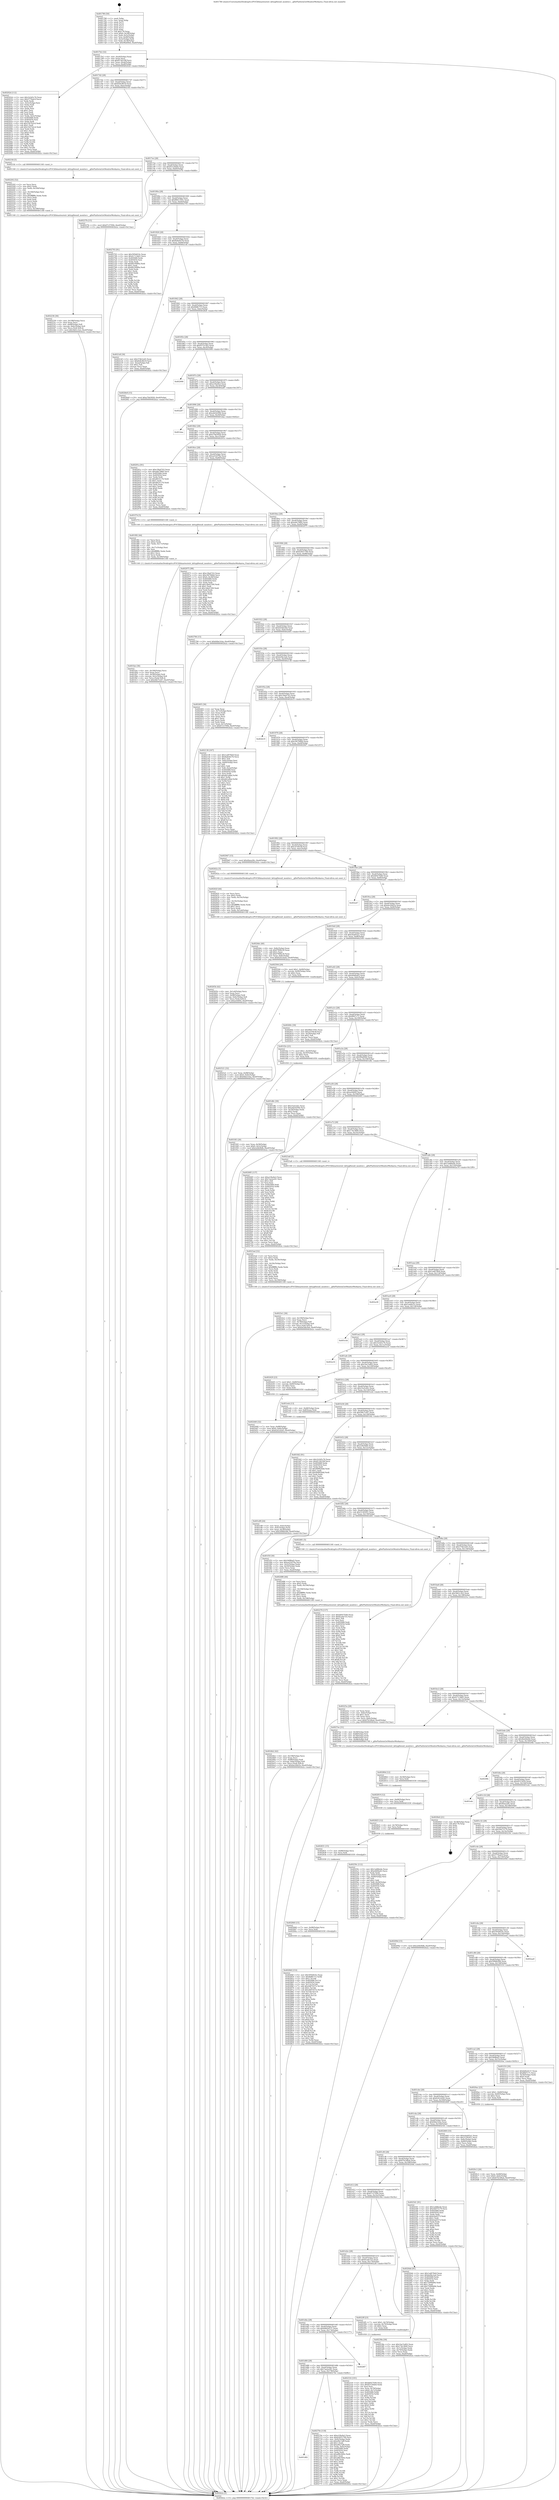 digraph "0x401780" {
  label = "0x401780 (/mnt/c/Users/mathe/Desktop/tcc/POCII/binaries/extr_kittyglfwnull_monitor.c__glfwPlatformGetMonitorWorkarea_Final-ollvm.out::main(0))"
  labelloc = "t"
  node[shape=record]

  Entry [label="",width=0.3,height=0.3,shape=circle,fillcolor=black,style=filled]
  "0x4017b2" [label="{
     0x4017b2 [32]\l
     | [instrs]\l
     &nbsp;&nbsp;0x4017b2 \<+6\>: mov -0xa0(%rbp),%eax\l
     &nbsp;&nbsp;0x4017b8 \<+2\>: mov %eax,%ecx\l
     &nbsp;&nbsp;0x4017ba \<+6\>: sub $0x8134239f,%ecx\l
     &nbsp;&nbsp;0x4017c0 \<+6\>: mov %eax,-0xa4(%rbp)\l
     &nbsp;&nbsp;0x4017c6 \<+6\>: mov %ecx,-0xa8(%rbp)\l
     &nbsp;&nbsp;0x4017cc \<+6\>: je 000000000040202d \<main+0x8ad\>\l
  }"]
  "0x40202d" [label="{
     0x40202d [112]\l
     | [instrs]\l
     &nbsp;&nbsp;0x40202d \<+5\>: mov $0x1b3d5c76,%eax\l
     &nbsp;&nbsp;0x402032 \<+5\>: mov $0x5776ab1f,%ecx\l
     &nbsp;&nbsp;0x402037 \<+2\>: xor %edx,%edx\l
     &nbsp;&nbsp;0x402039 \<+3\>: mov -0x5c(%rbp),%esi\l
     &nbsp;&nbsp;0x40203c \<+2\>: mov %edx,%edi\l
     &nbsp;&nbsp;0x40203e \<+2\>: sub %esi,%edi\l
     &nbsp;&nbsp;0x402040 \<+2\>: mov %edx,%esi\l
     &nbsp;&nbsp;0x402042 \<+3\>: sub $0x1,%esi\l
     &nbsp;&nbsp;0x402045 \<+2\>: add %esi,%edi\l
     &nbsp;&nbsp;0x402047 \<+2\>: sub %edi,%edx\l
     &nbsp;&nbsp;0x402049 \<+3\>: mov %edx,-0x5c(%rbp)\l
     &nbsp;&nbsp;0x40204c \<+7\>: mov 0x405068,%edx\l
     &nbsp;&nbsp;0x402053 \<+7\>: mov 0x405054,%esi\l
     &nbsp;&nbsp;0x40205a \<+2\>: mov %edx,%edi\l
     &nbsp;&nbsp;0x40205c \<+6\>: sub $0x3347b2c4,%edi\l
     &nbsp;&nbsp;0x402062 \<+3\>: sub $0x1,%edi\l
     &nbsp;&nbsp;0x402065 \<+6\>: add $0x3347b2c4,%edi\l
     &nbsp;&nbsp;0x40206b \<+3\>: imul %edi,%edx\l
     &nbsp;&nbsp;0x40206e \<+3\>: and $0x1,%edx\l
     &nbsp;&nbsp;0x402071 \<+3\>: cmp $0x0,%edx\l
     &nbsp;&nbsp;0x402074 \<+4\>: sete %r8b\l
     &nbsp;&nbsp;0x402078 \<+3\>: cmp $0xa,%esi\l
     &nbsp;&nbsp;0x40207b \<+4\>: setl %r9b\l
     &nbsp;&nbsp;0x40207f \<+3\>: mov %r8b,%r10b\l
     &nbsp;&nbsp;0x402082 \<+3\>: and %r9b,%r10b\l
     &nbsp;&nbsp;0x402085 \<+3\>: xor %r9b,%r8b\l
     &nbsp;&nbsp;0x402088 \<+3\>: or %r8b,%r10b\l
     &nbsp;&nbsp;0x40208b \<+4\>: test $0x1,%r10b\l
     &nbsp;&nbsp;0x40208f \<+3\>: cmovne %ecx,%eax\l
     &nbsp;&nbsp;0x402092 \<+6\>: mov %eax,-0xa0(%rbp)\l
     &nbsp;&nbsp;0x402098 \<+5\>: jmp 0000000000402b2a \<main+0x13aa\>\l
  }"]
  "0x4017d2" [label="{
     0x4017d2 [28]\l
     | [instrs]\l
     &nbsp;&nbsp;0x4017d2 \<+5\>: jmp 00000000004017d7 \<main+0x57\>\l
     &nbsp;&nbsp;0x4017d7 \<+6\>: mov -0xa4(%rbp),%eax\l
     &nbsp;&nbsp;0x4017dd \<+5\>: sub $0x826c8b19,%eax\l
     &nbsp;&nbsp;0x4017e2 \<+6\>: mov %eax,-0xac(%rbp)\l
     &nbsp;&nbsp;0x4017e8 \<+6\>: je 00000000004021fd \<main+0xa7d\>\l
  }"]
  Exit [label="",width=0.3,height=0.3,shape=circle,fillcolor=black,style=filled,peripheries=2]
  "0x4021fd" [label="{
     0x4021fd [5]\l
     | [instrs]\l
     &nbsp;&nbsp;0x4021fd \<+5\>: call 0000000000401160 \<next_i\>\l
     | [calls]\l
     &nbsp;&nbsp;0x401160 \{1\} (/mnt/c/Users/mathe/Desktop/tcc/POCII/binaries/extr_kittyglfwnull_monitor.c__glfwPlatformGetMonitorWorkarea_Final-ollvm.out::next_i)\l
  }"]
  "0x4017ee" [label="{
     0x4017ee [28]\l
     | [instrs]\l
     &nbsp;&nbsp;0x4017ee \<+5\>: jmp 00000000004017f3 \<main+0x73\>\l
     &nbsp;&nbsp;0x4017f3 \<+6\>: mov -0xa4(%rbp),%eax\l
     &nbsp;&nbsp;0x4017f9 \<+5\>: sub $0x83120de6,%eax\l
     &nbsp;&nbsp;0x4017fe \<+6\>: mov %eax,-0xb0(%rbp)\l
     &nbsp;&nbsp;0x401804 \<+6\>: je 000000000040237b \<main+0xbfb\>\l
  }"]
  "0x40284f" [label="{
     0x40284f [153]\l
     | [instrs]\l
     &nbsp;&nbsp;0x40284f \<+5\>: mov $0x595b810c,%eax\l
     &nbsp;&nbsp;0x402854 \<+6\>: mov $0x8bffe715,%r9d\l
     &nbsp;&nbsp;0x40285a \<+3\>: mov $0x1,%r10b\l
     &nbsp;&nbsp;0x40285d \<+8\>: mov 0x405068,%r11d\l
     &nbsp;&nbsp;0x402865 \<+7\>: mov 0x405054,%ebx\l
     &nbsp;&nbsp;0x40286c \<+3\>: mov %r11d,%r14d\l
     &nbsp;&nbsp;0x40286f \<+7\>: add $0x2b874372,%r14d\l
     &nbsp;&nbsp;0x402876 \<+4\>: sub $0x1,%r14d\l
     &nbsp;&nbsp;0x40287a \<+7\>: sub $0x2b874372,%r14d\l
     &nbsp;&nbsp;0x402881 \<+4\>: imul %r14d,%r11d\l
     &nbsp;&nbsp;0x402885 \<+4\>: and $0x1,%r11d\l
     &nbsp;&nbsp;0x402889 \<+4\>: cmp $0x0,%r11d\l
     &nbsp;&nbsp;0x40288d \<+4\>: sete %r15b\l
     &nbsp;&nbsp;0x402891 \<+3\>: cmp $0xa,%ebx\l
     &nbsp;&nbsp;0x402894 \<+4\>: setl %r12b\l
     &nbsp;&nbsp;0x402898 \<+3\>: mov %r15b,%r13b\l
     &nbsp;&nbsp;0x40289b \<+4\>: xor $0xff,%r13b\l
     &nbsp;&nbsp;0x40289f \<+3\>: mov %r12b,%cl\l
     &nbsp;&nbsp;0x4028a2 \<+3\>: xor $0xff,%cl\l
     &nbsp;&nbsp;0x4028a5 \<+4\>: xor $0x0,%r10b\l
     &nbsp;&nbsp;0x4028a9 \<+3\>: mov %r13b,%dl\l
     &nbsp;&nbsp;0x4028ac \<+3\>: and $0x0,%dl\l
     &nbsp;&nbsp;0x4028af \<+3\>: and %r10b,%r15b\l
     &nbsp;&nbsp;0x4028b2 \<+3\>: mov %cl,%sil\l
     &nbsp;&nbsp;0x4028b5 \<+4\>: and $0x0,%sil\l
     &nbsp;&nbsp;0x4028b9 \<+3\>: and %r10b,%r12b\l
     &nbsp;&nbsp;0x4028bc \<+3\>: or %r15b,%dl\l
     &nbsp;&nbsp;0x4028bf \<+3\>: or %r12b,%sil\l
     &nbsp;&nbsp;0x4028c2 \<+3\>: xor %sil,%dl\l
     &nbsp;&nbsp;0x4028c5 \<+3\>: or %cl,%r13b\l
     &nbsp;&nbsp;0x4028c8 \<+4\>: xor $0xff,%r13b\l
     &nbsp;&nbsp;0x4028cc \<+4\>: or $0x0,%r10b\l
     &nbsp;&nbsp;0x4028d0 \<+3\>: and %r10b,%r13b\l
     &nbsp;&nbsp;0x4028d3 \<+3\>: or %r13b,%dl\l
     &nbsp;&nbsp;0x4028d6 \<+3\>: test $0x1,%dl\l
     &nbsp;&nbsp;0x4028d9 \<+4\>: cmovne %r9d,%eax\l
     &nbsp;&nbsp;0x4028dd \<+6\>: mov %eax,-0xa0(%rbp)\l
     &nbsp;&nbsp;0x4028e3 \<+5\>: jmp 0000000000402b2a \<main+0x13aa\>\l
  }"]
  "0x40237b" [label="{
     0x40237b [15]\l
     | [instrs]\l
     &nbsp;&nbsp;0x40237b \<+10\>: movl $0x67c57094,-0xa0(%rbp)\l
     &nbsp;&nbsp;0x402385 \<+5\>: jmp 0000000000402b2a \<main+0x13aa\>\l
  }"]
  "0x40180a" [label="{
     0x40180a [28]\l
     | [instrs]\l
     &nbsp;&nbsp;0x40180a \<+5\>: jmp 000000000040180f \<main+0x8f\>\l
     &nbsp;&nbsp;0x40180f \<+6\>: mov -0xa4(%rbp),%eax\l
     &nbsp;&nbsp;0x401815 \<+5\>: sub $0x88413561,%eax\l
     &nbsp;&nbsp;0x40181a \<+6\>: mov %eax,-0xb4(%rbp)\l
     &nbsp;&nbsp;0x401820 \<+6\>: je 0000000000402793 \<main+0x1013\>\l
  }"]
  "0x402840" [label="{
     0x402840 [15]\l
     | [instrs]\l
     &nbsp;&nbsp;0x402840 \<+7\>: mov -0x98(%rbp),%rcx\l
     &nbsp;&nbsp;0x402847 \<+3\>: mov %rcx,%rdi\l
     &nbsp;&nbsp;0x40284a \<+5\>: call 0000000000401030 \<free@plt\>\l
     | [calls]\l
     &nbsp;&nbsp;0x401030 \{1\} (unknown)\l
  }"]
  "0x402793" [label="{
     0x402793 [91]\l
     | [instrs]\l
     &nbsp;&nbsp;0x402793 \<+5\>: mov $0x595b810c,%eax\l
     &nbsp;&nbsp;0x402798 \<+5\>: mov $0x417c3b65,%ecx\l
     &nbsp;&nbsp;0x40279d \<+7\>: mov 0x405068,%edx\l
     &nbsp;&nbsp;0x4027a4 \<+7\>: mov 0x405054,%esi\l
     &nbsp;&nbsp;0x4027ab \<+2\>: mov %edx,%edi\l
     &nbsp;&nbsp;0x4027ad \<+6\>: add $0x8010089a,%edi\l
     &nbsp;&nbsp;0x4027b3 \<+3\>: sub $0x1,%edi\l
     &nbsp;&nbsp;0x4027b6 \<+6\>: sub $0x8010089a,%edi\l
     &nbsp;&nbsp;0x4027bc \<+3\>: imul %edi,%edx\l
     &nbsp;&nbsp;0x4027bf \<+3\>: and $0x1,%edx\l
     &nbsp;&nbsp;0x4027c2 \<+3\>: cmp $0x0,%edx\l
     &nbsp;&nbsp;0x4027c5 \<+4\>: sete %r8b\l
     &nbsp;&nbsp;0x4027c9 \<+3\>: cmp $0xa,%esi\l
     &nbsp;&nbsp;0x4027cc \<+4\>: setl %r9b\l
     &nbsp;&nbsp;0x4027d0 \<+3\>: mov %r8b,%r10b\l
     &nbsp;&nbsp;0x4027d3 \<+3\>: and %r9b,%r10b\l
     &nbsp;&nbsp;0x4027d6 \<+3\>: xor %r9b,%r8b\l
     &nbsp;&nbsp;0x4027d9 \<+3\>: or %r8b,%r10b\l
     &nbsp;&nbsp;0x4027dc \<+4\>: test $0x1,%r10b\l
     &nbsp;&nbsp;0x4027e0 \<+3\>: cmovne %ecx,%eax\l
     &nbsp;&nbsp;0x4027e3 \<+6\>: mov %eax,-0xa0(%rbp)\l
     &nbsp;&nbsp;0x4027e9 \<+5\>: jmp 0000000000402b2a \<main+0x13aa\>\l
  }"]
  "0x401826" [label="{
     0x401826 [28]\l
     | [instrs]\l
     &nbsp;&nbsp;0x401826 \<+5\>: jmp 000000000040182b \<main+0xab\>\l
     &nbsp;&nbsp;0x40182b \<+6\>: mov -0xa4(%rbp),%eax\l
     &nbsp;&nbsp;0x401831 \<+5\>: sub $0x8a6e6276,%eax\l
     &nbsp;&nbsp;0x401836 \<+6\>: mov %eax,-0xb8(%rbp)\l
     &nbsp;&nbsp;0x40183c \<+6\>: je 00000000004021df \<main+0xa5f\>\l
  }"]
  "0x402831" [label="{
     0x402831 [15]\l
     | [instrs]\l
     &nbsp;&nbsp;0x402831 \<+7\>: mov -0x88(%rbp),%rcx\l
     &nbsp;&nbsp;0x402838 \<+3\>: mov %rcx,%rdi\l
     &nbsp;&nbsp;0x40283b \<+5\>: call 0000000000401030 \<free@plt\>\l
     | [calls]\l
     &nbsp;&nbsp;0x401030 \{1\} (unknown)\l
  }"]
  "0x4021df" [label="{
     0x4021df [30]\l
     | [instrs]\l
     &nbsp;&nbsp;0x4021df \<+5\>: mov $0x374b1ed5,%eax\l
     &nbsp;&nbsp;0x4021e4 \<+5\>: mov $0x826c8b19,%ecx\l
     &nbsp;&nbsp;0x4021e9 \<+3\>: mov -0x2a(%rbp),%dl\l
     &nbsp;&nbsp;0x4021ec \<+3\>: test $0x1,%dl\l
     &nbsp;&nbsp;0x4021ef \<+3\>: cmovne %ecx,%eax\l
     &nbsp;&nbsp;0x4021f2 \<+6\>: mov %eax,-0xa0(%rbp)\l
     &nbsp;&nbsp;0x4021f8 \<+5\>: jmp 0000000000402b2a \<main+0x13aa\>\l
  }"]
  "0x401842" [label="{
     0x401842 [28]\l
     | [instrs]\l
     &nbsp;&nbsp;0x401842 \<+5\>: jmp 0000000000401847 \<main+0xc7\>\l
     &nbsp;&nbsp;0x401847 \<+6\>: mov -0xa4(%rbp),%eax\l
     &nbsp;&nbsp;0x40184d \<+5\>: sub $0x8bffe715,%eax\l
     &nbsp;&nbsp;0x401852 \<+6\>: mov %eax,-0xbc(%rbp)\l
     &nbsp;&nbsp;0x401858 \<+6\>: je 00000000004028e8 \<main+0x1168\>\l
  }"]
  "0x402825" [label="{
     0x402825 [12]\l
     | [instrs]\l
     &nbsp;&nbsp;0x402825 \<+4\>: mov -0x78(%rbp),%rcx\l
     &nbsp;&nbsp;0x402829 \<+3\>: mov %rcx,%rdi\l
     &nbsp;&nbsp;0x40282c \<+5\>: call 0000000000401030 \<free@plt\>\l
     | [calls]\l
     &nbsp;&nbsp;0x401030 \{1\} (unknown)\l
  }"]
  "0x4028e8" [label="{
     0x4028e8 [15]\l
     | [instrs]\l
     &nbsp;&nbsp;0x4028e8 \<+10\>: movl $0xa7bb5826,-0xa0(%rbp)\l
     &nbsp;&nbsp;0x4028f2 \<+5\>: jmp 0000000000402b2a \<main+0x13aa\>\l
  }"]
  "0x40185e" [label="{
     0x40185e [28]\l
     | [instrs]\l
     &nbsp;&nbsp;0x40185e \<+5\>: jmp 0000000000401863 \<main+0xe3\>\l
     &nbsp;&nbsp;0x401863 \<+6\>: mov -0xa4(%rbp),%eax\l
     &nbsp;&nbsp;0x401869 \<+5\>: sub $0x9375c5b5,%eax\l
     &nbsp;&nbsp;0x40186e \<+6\>: mov %eax,-0xc0(%rbp)\l
     &nbsp;&nbsp;0x401874 \<+6\>: je 0000000000402906 \<main+0x1186\>\l
  }"]
  "0x402819" [label="{
     0x402819 [12]\l
     | [instrs]\l
     &nbsp;&nbsp;0x402819 \<+4\>: mov -0x68(%rbp),%rcx\l
     &nbsp;&nbsp;0x40281d \<+3\>: mov %rcx,%rdi\l
     &nbsp;&nbsp;0x402820 \<+5\>: call 0000000000401030 \<free@plt\>\l
     | [calls]\l
     &nbsp;&nbsp;0x401030 \{1\} (unknown)\l
  }"]
  "0x402906" [label="{
     0x402906\l
  }", style=dashed]
  "0x40187a" [label="{
     0x40187a [28]\l
     | [instrs]\l
     &nbsp;&nbsp;0x40187a \<+5\>: jmp 000000000040187f \<main+0xff\>\l
     &nbsp;&nbsp;0x40187f \<+6\>: mov -0xa4(%rbp),%eax\l
     &nbsp;&nbsp;0x401885 \<+5\>: sub $0xa1f4a9a3,%eax\l
     &nbsp;&nbsp;0x40188a \<+6\>: mov %eax,-0xc4(%rbp)\l
     &nbsp;&nbsp;0x401890 \<+6\>: je 0000000000402a87 \<main+0x1307\>\l
  }"]
  "0x40280d" [label="{
     0x40280d [12]\l
     | [instrs]\l
     &nbsp;&nbsp;0x40280d \<+4\>: mov -0x58(%rbp),%rcx\l
     &nbsp;&nbsp;0x402811 \<+3\>: mov %rcx,%rdi\l
     &nbsp;&nbsp;0x402814 \<+5\>: call 0000000000401030 \<free@plt\>\l
     | [calls]\l
     &nbsp;&nbsp;0x401030 \{1\} (unknown)\l
  }"]
  "0x402a87" [label="{
     0x402a87\l
  }", style=dashed]
  "0x401896" [label="{
     0x401896 [28]\l
     | [instrs]\l
     &nbsp;&nbsp;0x401896 \<+5\>: jmp 000000000040189b \<main+0x11b\>\l
     &nbsp;&nbsp;0x40189b \<+6\>: mov -0xa4(%rbp),%eax\l
     &nbsp;&nbsp;0x4018a1 \<+5\>: sub $0xa4d3d394,%eax\l
     &nbsp;&nbsp;0x4018a6 \<+6\>: mov %eax,-0xc8(%rbp)\l
     &nbsp;&nbsp;0x4018ac \<+6\>: je 0000000000401daa \<main+0x62a\>\l
  }"]
  "0x401d82" [label="{
     0x401d82\l
  }", style=dashed]
  "0x401daa" [label="{
     0x401daa\l
  }", style=dashed]
  "0x4018b2" [label="{
     0x4018b2 [28]\l
     | [instrs]\l
     &nbsp;&nbsp;0x4018b2 \<+5\>: jmp 00000000004018b7 \<main+0x137\>\l
     &nbsp;&nbsp;0x4018b7 \<+6\>: mov -0xa4(%rbp),%eax\l
     &nbsp;&nbsp;0x4018bd \<+5\>: sub $0xa7bb5826,%eax\l
     &nbsp;&nbsp;0x4018c2 \<+6\>: mov %eax,-0xcc(%rbp)\l
     &nbsp;&nbsp;0x4018c8 \<+6\>: je 000000000040291a \<main+0x119a\>\l
  }"]
  "0x40270e" [label="{
     0x40270e [118]\l
     | [instrs]\l
     &nbsp;&nbsp;0x40270e \<+5\>: mov $0xa1f4a9a3,%eax\l
     &nbsp;&nbsp;0x402713 \<+5\>: mov $0xb2651700,%ecx\l
     &nbsp;&nbsp;0x402718 \<+6\>: mov -0x9c(%rbp),%edx\l
     &nbsp;&nbsp;0x40271e \<+6\>: sub $0xef9a7a8f,%edx\l
     &nbsp;&nbsp;0x402724 \<+3\>: add $0x1,%edx\l
     &nbsp;&nbsp;0x402727 \<+6\>: add $0xef9a7a8f,%edx\l
     &nbsp;&nbsp;0x40272d \<+6\>: mov %edx,-0x9c(%rbp)\l
     &nbsp;&nbsp;0x402733 \<+7\>: mov 0x405068,%edx\l
     &nbsp;&nbsp;0x40273a \<+7\>: mov 0x405054,%esi\l
     &nbsp;&nbsp;0x402741 \<+2\>: mov %edx,%edi\l
     &nbsp;&nbsp;0x402743 \<+6\>: sub $0xa88c640e,%edi\l
     &nbsp;&nbsp;0x402749 \<+3\>: sub $0x1,%edi\l
     &nbsp;&nbsp;0x40274c \<+6\>: add $0xa88c640e,%edi\l
     &nbsp;&nbsp;0x402752 \<+3\>: imul %edi,%edx\l
     &nbsp;&nbsp;0x402755 \<+3\>: and $0x1,%edx\l
     &nbsp;&nbsp;0x402758 \<+3\>: cmp $0x0,%edx\l
     &nbsp;&nbsp;0x40275b \<+4\>: sete %r8b\l
     &nbsp;&nbsp;0x40275f \<+3\>: cmp $0xa,%esi\l
     &nbsp;&nbsp;0x402762 \<+4\>: setl %r9b\l
     &nbsp;&nbsp;0x402766 \<+3\>: mov %r8b,%r10b\l
     &nbsp;&nbsp;0x402769 \<+3\>: and %r9b,%r10b\l
     &nbsp;&nbsp;0x40276c \<+3\>: xor %r9b,%r8b\l
     &nbsp;&nbsp;0x40276f \<+3\>: or %r8b,%r10b\l
     &nbsp;&nbsp;0x402772 \<+4\>: test $0x1,%r10b\l
     &nbsp;&nbsp;0x402776 \<+3\>: cmovne %ecx,%eax\l
     &nbsp;&nbsp;0x402779 \<+6\>: mov %eax,-0xa0(%rbp)\l
     &nbsp;&nbsp;0x40277f \<+5\>: jmp 0000000000402b2a \<main+0x13aa\>\l
  }"]
  "0x40291a" [label="{
     0x40291a [91]\l
     | [instrs]\l
     &nbsp;&nbsp;0x40291a \<+5\>: mov $0xc58a0743,%eax\l
     &nbsp;&nbsp;0x40291f \<+5\>: mov $0xabb79f60,%ecx\l
     &nbsp;&nbsp;0x402924 \<+7\>: mov 0x405068,%edx\l
     &nbsp;&nbsp;0x40292b \<+7\>: mov 0x405054,%esi\l
     &nbsp;&nbsp;0x402932 \<+2\>: mov %edx,%edi\l
     &nbsp;&nbsp;0x402934 \<+6\>: sub $0xd81fc176,%edi\l
     &nbsp;&nbsp;0x40293a \<+3\>: sub $0x1,%edi\l
     &nbsp;&nbsp;0x40293d \<+6\>: add $0xd81fc176,%edi\l
     &nbsp;&nbsp;0x402943 \<+3\>: imul %edi,%edx\l
     &nbsp;&nbsp;0x402946 \<+3\>: and $0x1,%edx\l
     &nbsp;&nbsp;0x402949 \<+3\>: cmp $0x0,%edx\l
     &nbsp;&nbsp;0x40294c \<+4\>: sete %r8b\l
     &nbsp;&nbsp;0x402950 \<+3\>: cmp $0xa,%esi\l
     &nbsp;&nbsp;0x402953 \<+4\>: setl %r9b\l
     &nbsp;&nbsp;0x402957 \<+3\>: mov %r8b,%r10b\l
     &nbsp;&nbsp;0x40295a \<+3\>: and %r9b,%r10b\l
     &nbsp;&nbsp;0x40295d \<+3\>: xor %r9b,%r8b\l
     &nbsp;&nbsp;0x402960 \<+3\>: or %r8b,%r10b\l
     &nbsp;&nbsp;0x402963 \<+4\>: test $0x1,%r10b\l
     &nbsp;&nbsp;0x402967 \<+3\>: cmovne %ecx,%eax\l
     &nbsp;&nbsp;0x40296a \<+6\>: mov %eax,-0xa0(%rbp)\l
     &nbsp;&nbsp;0x402970 \<+5\>: jmp 0000000000402b2a \<main+0x13aa\>\l
  }"]
  "0x4018ce" [label="{
     0x4018ce [28]\l
     | [instrs]\l
     &nbsp;&nbsp;0x4018ce \<+5\>: jmp 00000000004018d3 \<main+0x153\>\l
     &nbsp;&nbsp;0x4018d3 \<+6\>: mov -0xa4(%rbp),%eax\l
     &nbsp;&nbsp;0x4018d9 \<+5\>: sub $0xaa52d76a,%eax\l
     &nbsp;&nbsp;0x4018de \<+6\>: mov %eax,-0xd0(%rbp)\l
     &nbsp;&nbsp;0x4018e4 \<+6\>: je 0000000000401f7d \<main+0x7fd\>\l
  }"]
  "0x401d66" [label="{
     0x401d66 [28]\l
     | [instrs]\l
     &nbsp;&nbsp;0x401d66 \<+5\>: jmp 0000000000401d6b \<main+0x5eb\>\l
     &nbsp;&nbsp;0x401d6b \<+6\>: mov -0xa4(%rbp),%eax\l
     &nbsp;&nbsp;0x401d71 \<+5\>: sub $0x7aa2a241,%eax\l
     &nbsp;&nbsp;0x401d76 \<+6\>: mov %eax,-0x178(%rbp)\l
     &nbsp;&nbsp;0x401d7c \<+6\>: je 000000000040270e \<main+0xf8e\>\l
  }"]
  "0x401f7d" [label="{
     0x401f7d [5]\l
     | [instrs]\l
     &nbsp;&nbsp;0x401f7d \<+5\>: call 0000000000401160 \<next_i\>\l
     | [calls]\l
     &nbsp;&nbsp;0x401160 \{1\} (/mnt/c/Users/mathe/Desktop/tcc/POCII/binaries/extr_kittyglfwnull_monitor.c__glfwPlatformGetMonitorWorkarea_Final-ollvm.out::next_i)\l
  }"]
  "0x4018ea" [label="{
     0x4018ea [28]\l
     | [instrs]\l
     &nbsp;&nbsp;0x4018ea \<+5\>: jmp 00000000004018ef \<main+0x16f\>\l
     &nbsp;&nbsp;0x4018ef \<+6\>: mov -0xa4(%rbp),%eax\l
     &nbsp;&nbsp;0x4018f5 \<+5\>: sub $0xabb79f60,%eax\l
     &nbsp;&nbsp;0x4018fa \<+6\>: mov %eax,-0xd4(%rbp)\l
     &nbsp;&nbsp;0x401900 \<+6\>: je 0000000000402975 \<main+0x11f5\>\l
  }"]
  "0x4028f7" [label="{
     0x4028f7\l
  }", style=dashed]
  "0x402975" [label="{
     0x402975 [98]\l
     | [instrs]\l
     &nbsp;&nbsp;0x402975 \<+5\>: mov $0xc58a0743,%eax\l
     &nbsp;&nbsp;0x40297a \<+5\>: mov $0xc947066d,%ecx\l
     &nbsp;&nbsp;0x40297f \<+7\>: movl $0x0,-0x38(%rbp)\l
     &nbsp;&nbsp;0x402986 \<+7\>: mov 0x405068,%edx\l
     &nbsp;&nbsp;0x40298d \<+7\>: mov 0x405054,%esi\l
     &nbsp;&nbsp;0x402994 \<+2\>: mov %edx,%edi\l
     &nbsp;&nbsp;0x402996 \<+6\>: add $0x1dbd1500,%edi\l
     &nbsp;&nbsp;0x40299c \<+3\>: sub $0x1,%edi\l
     &nbsp;&nbsp;0x40299f \<+6\>: sub $0x1dbd1500,%edi\l
     &nbsp;&nbsp;0x4029a5 \<+3\>: imul %edi,%edx\l
     &nbsp;&nbsp;0x4029a8 \<+3\>: and $0x1,%edx\l
     &nbsp;&nbsp;0x4029ab \<+3\>: cmp $0x0,%edx\l
     &nbsp;&nbsp;0x4029ae \<+4\>: sete %r8b\l
     &nbsp;&nbsp;0x4029b2 \<+3\>: cmp $0xa,%esi\l
     &nbsp;&nbsp;0x4029b5 \<+4\>: setl %r9b\l
     &nbsp;&nbsp;0x4029b9 \<+3\>: mov %r8b,%r10b\l
     &nbsp;&nbsp;0x4029bc \<+3\>: and %r9b,%r10b\l
     &nbsp;&nbsp;0x4029bf \<+3\>: xor %r9b,%r8b\l
     &nbsp;&nbsp;0x4029c2 \<+3\>: or %r8b,%r10b\l
     &nbsp;&nbsp;0x4029c5 \<+4\>: test $0x1,%r10b\l
     &nbsp;&nbsp;0x4029c9 \<+3\>: cmovne %ecx,%eax\l
     &nbsp;&nbsp;0x4029cc \<+6\>: mov %eax,-0xa0(%rbp)\l
     &nbsp;&nbsp;0x4029d2 \<+5\>: jmp 0000000000402b2a \<main+0x13aa\>\l
  }"]
  "0x401906" [label="{
     0x401906 [28]\l
     | [instrs]\l
     &nbsp;&nbsp;0x401906 \<+5\>: jmp 000000000040190b \<main+0x18b\>\l
     &nbsp;&nbsp;0x40190b \<+6\>: mov -0xa4(%rbp),%eax\l
     &nbsp;&nbsp;0x401911 \<+5\>: sub $0xb2651700,%eax\l
     &nbsp;&nbsp;0x401916 \<+6\>: mov %eax,-0xd8(%rbp)\l
     &nbsp;&nbsp;0x40191c \<+6\>: je 0000000000402784 \<main+0x1004\>\l
  }"]
  "0x40265b" [label="{
     0x40265b [42]\l
     | [instrs]\l
     &nbsp;&nbsp;0x40265b \<+6\>: mov -0x1a0(%rbp),%ecx\l
     &nbsp;&nbsp;0x402661 \<+3\>: imul %eax,%ecx\l
     &nbsp;&nbsp;0x402664 \<+7\>: mov -0x98(%rbp),%rdi\l
     &nbsp;&nbsp;0x40266b \<+7\>: movslq -0x9c(%rbp),%r8\l
     &nbsp;&nbsp;0x402672 \<+4\>: mov %ecx,(%rdi,%r8,4)\l
     &nbsp;&nbsp;0x402676 \<+10\>: movl $0xac640f2,-0xa0(%rbp)\l
     &nbsp;&nbsp;0x402680 \<+5\>: jmp 0000000000402b2a \<main+0x13aa\>\l
  }"]
  "0x402784" [label="{
     0x402784 [15]\l
     | [instrs]\l
     &nbsp;&nbsp;0x402784 \<+10\>: movl $0x64be3cba,-0xa0(%rbp)\l
     &nbsp;&nbsp;0x40278e \<+5\>: jmp 0000000000402b2a \<main+0x13aa\>\l
  }"]
  "0x401922" [label="{
     0x401922 [28]\l
     | [instrs]\l
     &nbsp;&nbsp;0x401922 \<+5\>: jmp 0000000000401927 \<main+0x1a7\>\l
     &nbsp;&nbsp;0x401927 \<+6\>: mov -0xa4(%rbp),%eax\l
     &nbsp;&nbsp;0x40192d \<+5\>: sub $0xb43bb3b4,%eax\l
     &nbsp;&nbsp;0x401932 \<+6\>: mov %eax,-0xdc(%rbp)\l
     &nbsp;&nbsp;0x401938 \<+6\>: je 0000000000402405 \<main+0xc85\>\l
  }"]
  "0x40262f" [label="{
     0x40262f [44]\l
     | [instrs]\l
     &nbsp;&nbsp;0x40262f \<+2\>: xor %ecx,%ecx\l
     &nbsp;&nbsp;0x402631 \<+5\>: mov $0x2,%edx\l
     &nbsp;&nbsp;0x402636 \<+6\>: mov %edx,-0x19c(%rbp)\l
     &nbsp;&nbsp;0x40263c \<+1\>: cltd\l
     &nbsp;&nbsp;0x40263d \<+6\>: mov -0x19c(%rbp),%esi\l
     &nbsp;&nbsp;0x402643 \<+2\>: idiv %esi\l
     &nbsp;&nbsp;0x402645 \<+6\>: imul $0xfffffffe,%edx,%edx\l
     &nbsp;&nbsp;0x40264b \<+3\>: sub $0x1,%ecx\l
     &nbsp;&nbsp;0x40264e \<+2\>: sub %ecx,%edx\l
     &nbsp;&nbsp;0x402650 \<+6\>: mov %edx,-0x1a0(%rbp)\l
     &nbsp;&nbsp;0x402656 \<+5\>: call 0000000000401160 \<next_i\>\l
     | [calls]\l
     &nbsp;&nbsp;0x401160 \{1\} (/mnt/c/Users/mathe/Desktop/tcc/POCII/binaries/extr_kittyglfwnull_monitor.c__glfwPlatformGetMonitorWorkarea_Final-ollvm.out::next_i)\l
  }"]
  "0x402405" [label="{
     0x402405 [36]\l
     | [instrs]\l
     &nbsp;&nbsp;0x402405 \<+2\>: xor %eax,%eax\l
     &nbsp;&nbsp;0x402407 \<+3\>: mov -0x7c(%rbp),%ecx\l
     &nbsp;&nbsp;0x40240a \<+2\>: mov %eax,%edx\l
     &nbsp;&nbsp;0x40240c \<+2\>: sub %ecx,%edx\l
     &nbsp;&nbsp;0x40240e \<+2\>: mov %eax,%ecx\l
     &nbsp;&nbsp;0x402410 \<+3\>: sub $0x1,%ecx\l
     &nbsp;&nbsp;0x402413 \<+2\>: add %ecx,%edx\l
     &nbsp;&nbsp;0x402415 \<+2\>: sub %edx,%eax\l
     &nbsp;&nbsp;0x402417 \<+3\>: mov %eax,-0x7c(%rbp)\l
     &nbsp;&nbsp;0x40241a \<+10\>: movl $0x67c57094,-0xa0(%rbp)\l
     &nbsp;&nbsp;0x402424 \<+5\>: jmp 0000000000402b2a \<main+0x13aa\>\l
  }"]
  "0x40193e" [label="{
     0x40193e [28]\l
     | [instrs]\l
     &nbsp;&nbsp;0x40193e \<+5\>: jmp 0000000000401943 \<main+0x1c3\>\l
     &nbsp;&nbsp;0x401943 \<+6\>: mov -0xa4(%rbp),%eax\l
     &nbsp;&nbsp;0x401949 \<+5\>: sub $0xbe0bc2a4,%eax\l
     &nbsp;&nbsp;0x40194e \<+6\>: mov %eax,-0xe0(%rbp)\l
     &nbsp;&nbsp;0x401954 \<+6\>: je 0000000000402138 \<main+0x9b8\>\l
  }"]
  "0x402521" [label="{
     0x402521 [32]\l
     | [instrs]\l
     &nbsp;&nbsp;0x402521 \<+7\>: mov %rax,-0x98(%rbp)\l
     &nbsp;&nbsp;0x402528 \<+10\>: movl $0x0,-0x9c(%rbp)\l
     &nbsp;&nbsp;0x402532 \<+10\>: movl $0x64be3cba,-0xa0(%rbp)\l
     &nbsp;&nbsp;0x40253c \<+5\>: jmp 0000000000402b2a \<main+0x13aa\>\l
  }"]
  "0x402138" [label="{
     0x402138 [167]\l
     | [instrs]\l
     &nbsp;&nbsp;0x402138 \<+5\>: mov $0x1ad078e8,%eax\l
     &nbsp;&nbsp;0x40213d \<+5\>: mov $0x8a6e6276,%ecx\l
     &nbsp;&nbsp;0x402142 \<+2\>: mov $0x1,%dl\l
     &nbsp;&nbsp;0x402144 \<+3\>: mov -0x6c(%rbp),%esi\l
     &nbsp;&nbsp;0x402147 \<+3\>: cmp -0x60(%rbp),%esi\l
     &nbsp;&nbsp;0x40214a \<+4\>: setl %dil\l
     &nbsp;&nbsp;0x40214e \<+4\>: and $0x1,%dil\l
     &nbsp;&nbsp;0x402152 \<+4\>: mov %dil,-0x2a(%rbp)\l
     &nbsp;&nbsp;0x402156 \<+7\>: mov 0x405068,%esi\l
     &nbsp;&nbsp;0x40215d \<+8\>: mov 0x405054,%r8d\l
     &nbsp;&nbsp;0x402165 \<+3\>: mov %esi,%r9d\l
     &nbsp;&nbsp;0x402168 \<+7\>: add $0xdd1a9bd,%r9d\l
     &nbsp;&nbsp;0x40216f \<+4\>: sub $0x1,%r9d\l
     &nbsp;&nbsp;0x402173 \<+7\>: sub $0xdd1a9bd,%r9d\l
     &nbsp;&nbsp;0x40217a \<+4\>: imul %r9d,%esi\l
     &nbsp;&nbsp;0x40217e \<+3\>: and $0x1,%esi\l
     &nbsp;&nbsp;0x402181 \<+3\>: cmp $0x0,%esi\l
     &nbsp;&nbsp;0x402184 \<+4\>: sete %dil\l
     &nbsp;&nbsp;0x402188 \<+4\>: cmp $0xa,%r8d\l
     &nbsp;&nbsp;0x40218c \<+4\>: setl %r10b\l
     &nbsp;&nbsp;0x402190 \<+3\>: mov %dil,%r11b\l
     &nbsp;&nbsp;0x402193 \<+4\>: xor $0xff,%r11b\l
     &nbsp;&nbsp;0x402197 \<+3\>: mov %r10b,%bl\l
     &nbsp;&nbsp;0x40219a \<+3\>: xor $0xff,%bl\l
     &nbsp;&nbsp;0x40219d \<+3\>: xor $0x0,%dl\l
     &nbsp;&nbsp;0x4021a0 \<+3\>: mov %r11b,%r14b\l
     &nbsp;&nbsp;0x4021a3 \<+4\>: and $0x0,%r14b\l
     &nbsp;&nbsp;0x4021a7 \<+3\>: and %dl,%dil\l
     &nbsp;&nbsp;0x4021aa \<+3\>: mov %bl,%r15b\l
     &nbsp;&nbsp;0x4021ad \<+4\>: and $0x0,%r15b\l
     &nbsp;&nbsp;0x4021b1 \<+3\>: and %dl,%r10b\l
     &nbsp;&nbsp;0x4021b4 \<+3\>: or %dil,%r14b\l
     &nbsp;&nbsp;0x4021b7 \<+3\>: or %r10b,%r15b\l
     &nbsp;&nbsp;0x4021ba \<+3\>: xor %r15b,%r14b\l
     &nbsp;&nbsp;0x4021bd \<+3\>: or %bl,%r11b\l
     &nbsp;&nbsp;0x4021c0 \<+4\>: xor $0xff,%r11b\l
     &nbsp;&nbsp;0x4021c4 \<+3\>: or $0x0,%dl\l
     &nbsp;&nbsp;0x4021c7 \<+3\>: and %dl,%r11b\l
     &nbsp;&nbsp;0x4021ca \<+3\>: or %r11b,%r14b\l
     &nbsp;&nbsp;0x4021cd \<+4\>: test $0x1,%r14b\l
     &nbsp;&nbsp;0x4021d1 \<+3\>: cmovne %ecx,%eax\l
     &nbsp;&nbsp;0x4021d4 \<+6\>: mov %eax,-0xa0(%rbp)\l
     &nbsp;&nbsp;0x4021da \<+5\>: jmp 0000000000402b2a \<main+0x13aa\>\l
  }"]
  "0x40195a" [label="{
     0x40195a [28]\l
     | [instrs]\l
     &nbsp;&nbsp;0x40195a \<+5\>: jmp 000000000040195f \<main+0x1df\>\l
     &nbsp;&nbsp;0x40195f \<+6\>: mov -0xa4(%rbp),%eax\l
     &nbsp;&nbsp;0x401965 \<+5\>: sub $0xc58a0743,%eax\l
     &nbsp;&nbsp;0x40196a \<+6\>: mov %eax,-0xe4(%rbp)\l
     &nbsp;&nbsp;0x401970 \<+6\>: je 0000000000402b19 \<main+0x1399\>\l
  }"]
  "0x4024b2" [label="{
     0x4024b2 [42]\l
     | [instrs]\l
     &nbsp;&nbsp;0x4024b2 \<+6\>: mov -0x198(%rbp),%ecx\l
     &nbsp;&nbsp;0x4024b8 \<+3\>: imul %eax,%ecx\l
     &nbsp;&nbsp;0x4024bb \<+7\>: mov -0x88(%rbp),%rdi\l
     &nbsp;&nbsp;0x4024c2 \<+7\>: movslq -0x8c(%rbp),%r8\l
     &nbsp;&nbsp;0x4024c9 \<+4\>: mov %ecx,(%rdi,%r8,4)\l
     &nbsp;&nbsp;0x4024cd \<+10\>: movl $0xdec04d1b,-0xa0(%rbp)\l
     &nbsp;&nbsp;0x4024d7 \<+5\>: jmp 0000000000402b2a \<main+0x13aa\>\l
  }"]
  "0x402b19" [label="{
     0x402b19\l
  }", style=dashed]
  "0x401976" [label="{
     0x401976 [28]\l
     | [instrs]\l
     &nbsp;&nbsp;0x401976 \<+5\>: jmp 000000000040197b \<main+0x1fb\>\l
     &nbsp;&nbsp;0x40197b \<+6\>: mov -0xa4(%rbp),%eax\l
     &nbsp;&nbsp;0x401981 \<+5\>: sub $0xc947066d,%eax\l
     &nbsp;&nbsp;0x401986 \<+6\>: mov %eax,-0xe8(%rbp)\l
     &nbsp;&nbsp;0x40198c \<+6\>: je 00000000004029d7 \<main+0x1257\>\l
  }"]
  "0x402486" [label="{
     0x402486 [44]\l
     | [instrs]\l
     &nbsp;&nbsp;0x402486 \<+2\>: xor %ecx,%ecx\l
     &nbsp;&nbsp;0x402488 \<+5\>: mov $0x2,%edx\l
     &nbsp;&nbsp;0x40248d \<+6\>: mov %edx,-0x194(%rbp)\l
     &nbsp;&nbsp;0x402493 \<+1\>: cltd\l
     &nbsp;&nbsp;0x402494 \<+6\>: mov -0x194(%rbp),%esi\l
     &nbsp;&nbsp;0x40249a \<+2\>: idiv %esi\l
     &nbsp;&nbsp;0x40249c \<+6\>: imul $0xfffffffe,%edx,%edx\l
     &nbsp;&nbsp;0x4024a2 \<+3\>: sub $0x1,%ecx\l
     &nbsp;&nbsp;0x4024a5 \<+2\>: sub %ecx,%edx\l
     &nbsp;&nbsp;0x4024a7 \<+6\>: mov %edx,-0x198(%rbp)\l
     &nbsp;&nbsp;0x4024ad \<+5\>: call 0000000000401160 \<next_i\>\l
     | [calls]\l
     &nbsp;&nbsp;0x401160 \{1\} (/mnt/c/Users/mathe/Desktop/tcc/POCII/binaries/extr_kittyglfwnull_monitor.c__glfwPlatformGetMonitorWorkarea_Final-ollvm.out::next_i)\l
  }"]
  "0x4029d7" [label="{
     0x4029d7 [15]\l
     | [instrs]\l
     &nbsp;&nbsp;0x4029d7 \<+10\>: movl $0x4faea26c,-0xa0(%rbp)\l
     &nbsp;&nbsp;0x4029e1 \<+5\>: jmp 0000000000402b2a \<main+0x13aa\>\l
  }"]
  "0x401992" [label="{
     0x401992 [28]\l
     | [instrs]\l
     &nbsp;&nbsp;0x401992 \<+5\>: jmp 0000000000401997 \<main+0x217\>\l
     &nbsp;&nbsp;0x401997 \<+6\>: mov -0xa4(%rbp),%eax\l
     &nbsp;&nbsp;0x40199d \<+5\>: sub $0xcd704cdf,%eax\l
     &nbsp;&nbsp;0x4019a2 \<+6\>: mov %eax,-0xec(%rbp)\l
     &nbsp;&nbsp;0x4019a8 \<+6\>: je 000000000040262a \<main+0xeaa\>\l
  }"]
  "0x402440" [label="{
     0x402440 [32]\l
     | [instrs]\l
     &nbsp;&nbsp;0x402440 \<+7\>: mov %rax,-0x88(%rbp)\l
     &nbsp;&nbsp;0x402447 \<+10\>: movl $0x0,-0x8c(%rbp)\l
     &nbsp;&nbsp;0x402451 \<+10\>: movl $0x6241d2d5,-0xa0(%rbp)\l
     &nbsp;&nbsp;0x40245b \<+5\>: jmp 0000000000402b2a \<main+0x13aa\>\l
  }"]
  "0x40262a" [label="{
     0x40262a [5]\l
     | [instrs]\l
     &nbsp;&nbsp;0x40262a \<+5\>: call 0000000000401160 \<next_i\>\l
     | [calls]\l
     &nbsp;&nbsp;0x401160 \{1\} (/mnt/c/Users/mathe/Desktop/tcc/POCII/binaries/extr_kittyglfwnull_monitor.c__glfwPlatformGetMonitorWorkarea_Final-ollvm.out::next_i)\l
  }"]
  "0x4019ae" [label="{
     0x4019ae [28]\l
     | [instrs]\l
     &nbsp;&nbsp;0x4019ae \<+5\>: jmp 00000000004019b3 \<main+0x233\>\l
     &nbsp;&nbsp;0x4019b3 \<+6\>: mov -0xa4(%rbp),%eax\l
     &nbsp;&nbsp;0x4019b9 \<+5\>: sub $0xdb927b40,%eax\l
     &nbsp;&nbsp;0x4019be \<+6\>: mov %eax,-0xf0(%rbp)\l
     &nbsp;&nbsp;0x4019c4 \<+6\>: je 0000000000402a47 \<main+0x12c7\>\l
  }"]
  "0x4023e1" [label="{
     0x4023e1 [36]\l
     | [instrs]\l
     &nbsp;&nbsp;0x4023e1 \<+6\>: mov -0x190(%rbp),%ecx\l
     &nbsp;&nbsp;0x4023e7 \<+3\>: imul %eax,%ecx\l
     &nbsp;&nbsp;0x4023ea \<+4\>: mov -0x78(%rbp),%r8\l
     &nbsp;&nbsp;0x4023ee \<+4\>: movslq -0x7c(%rbp),%r9\l
     &nbsp;&nbsp;0x4023f2 \<+4\>: mov %ecx,(%r8,%r9,4)\l
     &nbsp;&nbsp;0x4023f6 \<+10\>: movl $0xb43bb3b4,-0xa0(%rbp)\l
     &nbsp;&nbsp;0x402400 \<+5\>: jmp 0000000000402b2a \<main+0x13aa\>\l
  }"]
  "0x402a47" [label="{
     0x402a47\l
  }", style=dashed]
  "0x4019ca" [label="{
     0x4019ca [28]\l
     | [instrs]\l
     &nbsp;&nbsp;0x4019ca \<+5\>: jmp 00000000004019cf \<main+0x24f\>\l
     &nbsp;&nbsp;0x4019cf \<+6\>: mov -0xa4(%rbp),%eax\l
     &nbsp;&nbsp;0x4019d5 \<+5\>: sub $0xdec04d1b,%eax\l
     &nbsp;&nbsp;0x4019da \<+6\>: mov %eax,-0xf4(%rbp)\l
     &nbsp;&nbsp;0x4019e0 \<+6\>: je 00000000004024dc \<main+0xd5c\>\l
  }"]
  "0x4023ad" [label="{
     0x4023ad [52]\l
     | [instrs]\l
     &nbsp;&nbsp;0x4023ad \<+2\>: xor %ecx,%ecx\l
     &nbsp;&nbsp;0x4023af \<+5\>: mov $0x2,%edx\l
     &nbsp;&nbsp;0x4023b4 \<+6\>: mov %edx,-0x18c(%rbp)\l
     &nbsp;&nbsp;0x4023ba \<+1\>: cltd\l
     &nbsp;&nbsp;0x4023bb \<+6\>: mov -0x18c(%rbp),%esi\l
     &nbsp;&nbsp;0x4023c1 \<+2\>: idiv %esi\l
     &nbsp;&nbsp;0x4023c3 \<+6\>: imul $0xfffffffe,%edx,%edx\l
     &nbsp;&nbsp;0x4023c9 \<+2\>: mov %ecx,%edi\l
     &nbsp;&nbsp;0x4023cb \<+2\>: sub %edx,%edi\l
     &nbsp;&nbsp;0x4023cd \<+2\>: mov %ecx,%edx\l
     &nbsp;&nbsp;0x4023cf \<+3\>: sub $0x1,%edx\l
     &nbsp;&nbsp;0x4023d2 \<+2\>: add %edx,%edi\l
     &nbsp;&nbsp;0x4023d4 \<+2\>: sub %edi,%ecx\l
     &nbsp;&nbsp;0x4023d6 \<+6\>: mov %ecx,-0x190(%rbp)\l
     &nbsp;&nbsp;0x4023dc \<+5\>: call 0000000000401160 \<next_i\>\l
     | [calls]\l
     &nbsp;&nbsp;0x401160 \{1\} (/mnt/c/Users/mathe/Desktop/tcc/POCII/binaries/extr_kittyglfwnull_monitor.c__glfwPlatformGetMonitorWorkarea_Final-ollvm.out::next_i)\l
  }"]
  "0x4024dc" [label="{
     0x4024dc [40]\l
     | [instrs]\l
     &nbsp;&nbsp;0x4024dc \<+6\>: mov -0x8c(%rbp),%eax\l
     &nbsp;&nbsp;0x4024e2 \<+5\>: sub $0xf7908cc8,%eax\l
     &nbsp;&nbsp;0x4024e7 \<+3\>: add $0x1,%eax\l
     &nbsp;&nbsp;0x4024ea \<+5\>: add $0xf7908cc8,%eax\l
     &nbsp;&nbsp;0x4024ef \<+6\>: mov %eax,-0x8c(%rbp)\l
     &nbsp;&nbsp;0x4024f5 \<+10\>: movl $0x6241d2d5,-0xa0(%rbp)\l
     &nbsp;&nbsp;0x4024ff \<+5\>: jmp 0000000000402b2a \<main+0x13aa\>\l
  }"]
  "0x4019e6" [label="{
     0x4019e6 [28]\l
     | [instrs]\l
     &nbsp;&nbsp;0x4019e6 \<+5\>: jmp 00000000004019eb \<main+0x26b\>\l
     &nbsp;&nbsp;0x4019eb \<+6\>: mov -0xa4(%rbp),%eax\l
     &nbsp;&nbsp;0x4019f1 \<+5\>: sub $0xe4ab93a1,%eax\l
     &nbsp;&nbsp;0x4019f6 \<+6\>: mov %eax,-0xf8(%rbp)\l
     &nbsp;&nbsp;0x4019fc \<+6\>: je 0000000000402504 \<main+0xd84\>\l
  }"]
  "0x402316" [label="{
     0x402316 [101]\l
     | [instrs]\l
     &nbsp;&nbsp;0x402316 \<+5\>: mov $0xdb927b40,%ecx\l
     &nbsp;&nbsp;0x40231b \<+5\>: mov $0x83120de6,%edx\l
     &nbsp;&nbsp;0x402320 \<+2\>: xor %esi,%esi\l
     &nbsp;&nbsp;0x402322 \<+4\>: mov %rax,-0x78(%rbp)\l
     &nbsp;&nbsp;0x402326 \<+7\>: movl $0x0,-0x7c(%rbp)\l
     &nbsp;&nbsp;0x40232d \<+8\>: mov 0x405068,%r8d\l
     &nbsp;&nbsp;0x402335 \<+8\>: mov 0x405054,%r9d\l
     &nbsp;&nbsp;0x40233d \<+3\>: sub $0x1,%esi\l
     &nbsp;&nbsp;0x402340 \<+3\>: mov %r8d,%r10d\l
     &nbsp;&nbsp;0x402343 \<+3\>: add %esi,%r10d\l
     &nbsp;&nbsp;0x402346 \<+4\>: imul %r10d,%r8d\l
     &nbsp;&nbsp;0x40234a \<+4\>: and $0x1,%r8d\l
     &nbsp;&nbsp;0x40234e \<+4\>: cmp $0x0,%r8d\l
     &nbsp;&nbsp;0x402352 \<+4\>: sete %r11b\l
     &nbsp;&nbsp;0x402356 \<+4\>: cmp $0xa,%r9d\l
     &nbsp;&nbsp;0x40235a \<+3\>: setl %bl\l
     &nbsp;&nbsp;0x40235d \<+3\>: mov %r11b,%r14b\l
     &nbsp;&nbsp;0x402360 \<+3\>: and %bl,%r14b\l
     &nbsp;&nbsp;0x402363 \<+3\>: xor %bl,%r11b\l
     &nbsp;&nbsp;0x402366 \<+3\>: or %r11b,%r14b\l
     &nbsp;&nbsp;0x402369 \<+4\>: test $0x1,%r14b\l
     &nbsp;&nbsp;0x40236d \<+3\>: cmovne %edx,%ecx\l
     &nbsp;&nbsp;0x402370 \<+6\>: mov %ecx,-0xa0(%rbp)\l
     &nbsp;&nbsp;0x402376 \<+5\>: jmp 0000000000402b2a \<main+0x13aa\>\l
  }"]
  "0x402504" [label="{
     0x402504 [29]\l
     | [instrs]\l
     &nbsp;&nbsp;0x402504 \<+10\>: movl $0x1,-0x90(%rbp)\l
     &nbsp;&nbsp;0x40250e \<+7\>: movslq -0x90(%rbp),%rax\l
     &nbsp;&nbsp;0x402515 \<+4\>: shl $0x2,%rax\l
     &nbsp;&nbsp;0x402519 \<+3\>: mov %rax,%rdi\l
     &nbsp;&nbsp;0x40251c \<+5\>: call 0000000000401050 \<malloc@plt\>\l
     | [calls]\l
     &nbsp;&nbsp;0x401050 \{1\} (unknown)\l
  }"]
  "0x401a02" [label="{
     0x401a02 [28]\l
     | [instrs]\l
     &nbsp;&nbsp;0x401a02 \<+5\>: jmp 0000000000401a07 \<main+0x287\>\l
     &nbsp;&nbsp;0x401a07 \<+6\>: mov -0xa4(%rbp),%eax\l
     &nbsp;&nbsp;0x401a0d \<+5\>: sub $0xe64f4a63,%eax\l
     &nbsp;&nbsp;0x401a12 \<+6\>: mov %eax,-0xfc(%rbp)\l
     &nbsp;&nbsp;0x401a18 \<+6\>: je 000000000040260c \<main+0xe8c\>\l
  }"]
  "0x401d4a" [label="{
     0x401d4a [28]\l
     | [instrs]\l
     &nbsp;&nbsp;0x401d4a \<+5\>: jmp 0000000000401d4f \<main+0x5cf\>\l
     &nbsp;&nbsp;0x401d4f \<+6\>: mov -0xa4(%rbp),%eax\l
     &nbsp;&nbsp;0x401d55 \<+5\>: sub $0x6d62d137,%eax\l
     &nbsp;&nbsp;0x401d5a \<+6\>: mov %eax,-0x174(%rbp)\l
     &nbsp;&nbsp;0x401d60 \<+6\>: je 00000000004028f7 \<main+0x1177\>\l
  }"]
  "0x40260c" [label="{
     0x40260c [30]\l
     | [instrs]\l
     &nbsp;&nbsp;0x40260c \<+5\>: mov $0x88413561,%eax\l
     &nbsp;&nbsp;0x402611 \<+5\>: mov $0xcd704cdf,%ecx\l
     &nbsp;&nbsp;0x402616 \<+3\>: mov -0x29(%rbp),%dl\l
     &nbsp;&nbsp;0x402619 \<+3\>: test $0x1,%dl\l
     &nbsp;&nbsp;0x40261c \<+3\>: cmovne %ecx,%eax\l
     &nbsp;&nbsp;0x40261f \<+6\>: mov %eax,-0xa0(%rbp)\l
     &nbsp;&nbsp;0x402625 \<+5\>: jmp 0000000000402b2a \<main+0x13aa\>\l
  }"]
  "0x401a1e" [label="{
     0x401a1e [28]\l
     | [instrs]\l
     &nbsp;&nbsp;0x401a1e \<+5\>: jmp 0000000000401a23 \<main+0x2a3\>\l
     &nbsp;&nbsp;0x401a23 \<+6\>: mov -0xa4(%rbp),%eax\l
     &nbsp;&nbsp;0x401a29 \<+5\>: sub $0x8847c71,%eax\l
     &nbsp;&nbsp;0x401a2e \<+6\>: mov %eax,-0x100(%rbp)\l
     &nbsp;&nbsp;0x401a34 \<+6\>: je 0000000000401f2e \<main+0x7ae\>\l
  }"]
  "0x4022ff" [label="{
     0x4022ff [23]\l
     | [instrs]\l
     &nbsp;&nbsp;0x4022ff \<+7\>: movl $0x1,-0x70(%rbp)\l
     &nbsp;&nbsp;0x402306 \<+4\>: movslq -0x70(%rbp),%rax\l
     &nbsp;&nbsp;0x40230a \<+4\>: shl $0x2,%rax\l
     &nbsp;&nbsp;0x40230e \<+3\>: mov %rax,%rdi\l
     &nbsp;&nbsp;0x402311 \<+5\>: call 0000000000401050 \<malloc@plt\>\l
     | [calls]\l
     &nbsp;&nbsp;0x401050 \{1\} (unknown)\l
  }"]
  "0x401f2e" [label="{
     0x401f2e [23]\l
     | [instrs]\l
     &nbsp;&nbsp;0x401f2e \<+7\>: movl $0x1,-0x50(%rbp)\l
     &nbsp;&nbsp;0x401f35 \<+4\>: movslq -0x50(%rbp),%rax\l
     &nbsp;&nbsp;0x401f39 \<+4\>: shl $0x2,%rax\l
     &nbsp;&nbsp;0x401f3d \<+3\>: mov %rax,%rdi\l
     &nbsp;&nbsp;0x401f40 \<+5\>: call 0000000000401050 \<malloc@plt\>\l
     | [calls]\l
     &nbsp;&nbsp;0x401050 \{1\} (unknown)\l
  }"]
  "0x401a3a" [label="{
     0x401a3a [28]\l
     | [instrs]\l
     &nbsp;&nbsp;0x401a3a \<+5\>: jmp 0000000000401a3f \<main+0x2bf\>\l
     &nbsp;&nbsp;0x401a3f \<+6\>: mov -0xa4(%rbp),%eax\l
     &nbsp;&nbsp;0x401a45 \<+5\>: sub $0x98a60b4,%eax\l
     &nbsp;&nbsp;0x401a4a \<+6\>: mov %eax,-0x104(%rbp)\l
     &nbsp;&nbsp;0x401a50 \<+6\>: je 0000000000401d8c \<main+0x60c\>\l
  }"]
  "0x401d2e" [label="{
     0x401d2e [28]\l
     | [instrs]\l
     &nbsp;&nbsp;0x401d2e \<+5\>: jmp 0000000000401d33 \<main+0x5b3\>\l
     &nbsp;&nbsp;0x401d33 \<+6\>: mov -0xa4(%rbp),%eax\l
     &nbsp;&nbsp;0x401d39 \<+5\>: sub $0x6cade7e5,%eax\l
     &nbsp;&nbsp;0x401d3e \<+6\>: mov %eax,-0x170(%rbp)\l
     &nbsp;&nbsp;0x401d44 \<+6\>: je 00000000004022ff \<main+0xb7f\>\l
  }"]
  "0x401d8c" [label="{
     0x401d8c [30]\l
     | [instrs]\l
     &nbsp;&nbsp;0x401d8c \<+5\>: mov $0x23a5cd2c,%eax\l
     &nbsp;&nbsp;0x401d91 \<+5\>: mov $0xa4d3d394,%ecx\l
     &nbsp;&nbsp;0x401d96 \<+3\>: mov -0x34(%rbp),%edx\l
     &nbsp;&nbsp;0x401d99 \<+3\>: cmp $0x2,%edx\l
     &nbsp;&nbsp;0x401d9c \<+3\>: cmovne %ecx,%eax\l
     &nbsp;&nbsp;0x401d9f \<+6\>: mov %eax,-0xa0(%rbp)\l
     &nbsp;&nbsp;0x401da5 \<+5\>: jmp 0000000000402b2a \<main+0x13aa\>\l
  }"]
  "0x401a56" [label="{
     0x401a56 [28]\l
     | [instrs]\l
     &nbsp;&nbsp;0x401a56 \<+5\>: jmp 0000000000401a5b \<main+0x2db\>\l
     &nbsp;&nbsp;0x401a5b \<+6\>: mov -0xa4(%rbp),%eax\l
     &nbsp;&nbsp;0x401a61 \<+5\>: sub $0xac640f2,%eax\l
     &nbsp;&nbsp;0x401a66 \<+6\>: mov %eax,-0x108(%rbp)\l
     &nbsp;&nbsp;0x401a6c \<+6\>: je 0000000000402685 \<main+0xf05\>\l
  }"]
  "0x402b2a" [label="{
     0x402b2a [5]\l
     | [instrs]\l
     &nbsp;&nbsp;0x402b2a \<+5\>: jmp 00000000004017b2 \<main+0x32\>\l
  }"]
  "0x401780" [label="{
     0x401780 [50]\l
     | [instrs]\l
     &nbsp;&nbsp;0x401780 \<+1\>: push %rbp\l
     &nbsp;&nbsp;0x401781 \<+3\>: mov %rsp,%rbp\l
     &nbsp;&nbsp;0x401784 \<+2\>: push %r15\l
     &nbsp;&nbsp;0x401786 \<+2\>: push %r14\l
     &nbsp;&nbsp;0x401788 \<+2\>: push %r13\l
     &nbsp;&nbsp;0x40178a \<+2\>: push %r12\l
     &nbsp;&nbsp;0x40178c \<+1\>: push %rbx\l
     &nbsp;&nbsp;0x40178d \<+7\>: sub $0x178,%rsp\l
     &nbsp;&nbsp;0x401794 \<+7\>: movl $0x0,-0x38(%rbp)\l
     &nbsp;&nbsp;0x40179b \<+3\>: mov %edi,-0x3c(%rbp)\l
     &nbsp;&nbsp;0x40179e \<+4\>: mov %rsi,-0x48(%rbp)\l
     &nbsp;&nbsp;0x4017a2 \<+3\>: mov -0x3c(%rbp),%edi\l
     &nbsp;&nbsp;0x4017a5 \<+3\>: mov %edi,-0x34(%rbp)\l
     &nbsp;&nbsp;0x4017a8 \<+10\>: movl $0x98a60b4,-0xa0(%rbp)\l
  }"]
  "0x40238a" [label="{
     0x40238a [30]\l
     | [instrs]\l
     &nbsp;&nbsp;0x40238a \<+5\>: mov $0x1ba7ed02,%eax\l
     &nbsp;&nbsp;0x40238f \<+5\>: mov $0x17dc3840,%ecx\l
     &nbsp;&nbsp;0x402394 \<+3\>: mov -0x7c(%rbp),%edx\l
     &nbsp;&nbsp;0x402397 \<+3\>: cmp -0x70(%rbp),%edx\l
     &nbsp;&nbsp;0x40239a \<+3\>: cmovl %ecx,%eax\l
     &nbsp;&nbsp;0x40239d \<+6\>: mov %eax,-0xa0(%rbp)\l
     &nbsp;&nbsp;0x4023a3 \<+5\>: jmp 0000000000402b2a \<main+0x13aa\>\l
  }"]
  "0x402685" [label="{
     0x402685 [137]\l
     | [instrs]\l
     &nbsp;&nbsp;0x402685 \<+5\>: mov $0xa1f4a9a3,%eax\l
     &nbsp;&nbsp;0x40268a \<+5\>: mov $0x7aa2a241,%ecx\l
     &nbsp;&nbsp;0x40268f \<+2\>: mov $0x1,%dl\l
     &nbsp;&nbsp;0x402691 \<+2\>: xor %esi,%esi\l
     &nbsp;&nbsp;0x402693 \<+7\>: mov 0x405068,%edi\l
     &nbsp;&nbsp;0x40269a \<+8\>: mov 0x405054,%r8d\l
     &nbsp;&nbsp;0x4026a2 \<+3\>: sub $0x1,%esi\l
     &nbsp;&nbsp;0x4026a5 \<+3\>: mov %edi,%r9d\l
     &nbsp;&nbsp;0x4026a8 \<+3\>: add %esi,%r9d\l
     &nbsp;&nbsp;0x4026ab \<+4\>: imul %r9d,%edi\l
     &nbsp;&nbsp;0x4026af \<+3\>: and $0x1,%edi\l
     &nbsp;&nbsp;0x4026b2 \<+3\>: cmp $0x0,%edi\l
     &nbsp;&nbsp;0x4026b5 \<+4\>: sete %r10b\l
     &nbsp;&nbsp;0x4026b9 \<+4\>: cmp $0xa,%r8d\l
     &nbsp;&nbsp;0x4026bd \<+4\>: setl %r11b\l
     &nbsp;&nbsp;0x4026c1 \<+3\>: mov %r10b,%bl\l
     &nbsp;&nbsp;0x4026c4 \<+3\>: xor $0xff,%bl\l
     &nbsp;&nbsp;0x4026c7 \<+3\>: mov %r11b,%r14b\l
     &nbsp;&nbsp;0x4026ca \<+4\>: xor $0xff,%r14b\l
     &nbsp;&nbsp;0x4026ce \<+3\>: xor $0x0,%dl\l
     &nbsp;&nbsp;0x4026d1 \<+3\>: mov %bl,%r15b\l
     &nbsp;&nbsp;0x4026d4 \<+4\>: and $0x0,%r15b\l
     &nbsp;&nbsp;0x4026d8 \<+3\>: and %dl,%r10b\l
     &nbsp;&nbsp;0x4026db \<+3\>: mov %r14b,%r12b\l
     &nbsp;&nbsp;0x4026de \<+4\>: and $0x0,%r12b\l
     &nbsp;&nbsp;0x4026e2 \<+3\>: and %dl,%r11b\l
     &nbsp;&nbsp;0x4026e5 \<+3\>: or %r10b,%r15b\l
     &nbsp;&nbsp;0x4026e8 \<+3\>: or %r11b,%r12b\l
     &nbsp;&nbsp;0x4026eb \<+3\>: xor %r12b,%r15b\l
     &nbsp;&nbsp;0x4026ee \<+3\>: or %r14b,%bl\l
     &nbsp;&nbsp;0x4026f1 \<+3\>: xor $0xff,%bl\l
     &nbsp;&nbsp;0x4026f4 \<+3\>: or $0x0,%dl\l
     &nbsp;&nbsp;0x4026f7 \<+2\>: and %dl,%bl\l
     &nbsp;&nbsp;0x4026f9 \<+3\>: or %bl,%r15b\l
     &nbsp;&nbsp;0x4026fc \<+4\>: test $0x1,%r15b\l
     &nbsp;&nbsp;0x402700 \<+3\>: cmovne %ecx,%eax\l
     &nbsp;&nbsp;0x402703 \<+6\>: mov %eax,-0xa0(%rbp)\l
     &nbsp;&nbsp;0x402709 \<+5\>: jmp 0000000000402b2a \<main+0x13aa\>\l
  }"]
  "0x401a72" [label="{
     0x401a72 [28]\l
     | [instrs]\l
     &nbsp;&nbsp;0x401a72 \<+5\>: jmp 0000000000401a77 \<main+0x2f7\>\l
     &nbsp;&nbsp;0x401a77 \<+6\>: mov -0xa4(%rbp),%eax\l
     &nbsp;&nbsp;0x401a7d \<+5\>: sub $0x17dc3840,%eax\l
     &nbsp;&nbsp;0x401a82 \<+6\>: mov %eax,-0x10c(%rbp)\l
     &nbsp;&nbsp;0x401a88 \<+6\>: je 00000000004023a8 \<main+0xc28\>\l
  }"]
  "0x402236" [label="{
     0x402236 [36]\l
     | [instrs]\l
     &nbsp;&nbsp;0x402236 \<+6\>: mov -0x188(%rbp),%ecx\l
     &nbsp;&nbsp;0x40223c \<+3\>: imul %eax,%ecx\l
     &nbsp;&nbsp;0x40223f \<+4\>: mov -0x68(%rbp),%r8\l
     &nbsp;&nbsp;0x402243 \<+4\>: movslq -0x6c(%rbp),%r9\l
     &nbsp;&nbsp;0x402247 \<+4\>: mov %ecx,(%r8,%r9,4)\l
     &nbsp;&nbsp;0x40224b \<+10\>: movl $0x3b61c3e2,-0xa0(%rbp)\l
     &nbsp;&nbsp;0x402255 \<+5\>: jmp 0000000000402b2a \<main+0x13aa\>\l
  }"]
  "0x4023a8" [label="{
     0x4023a8 [5]\l
     | [instrs]\l
     &nbsp;&nbsp;0x4023a8 \<+5\>: call 0000000000401160 \<next_i\>\l
     | [calls]\l
     &nbsp;&nbsp;0x401160 \{1\} (/mnt/c/Users/mathe/Desktop/tcc/POCII/binaries/extr_kittyglfwnull_monitor.c__glfwPlatformGetMonitorWorkarea_Final-ollvm.out::next_i)\l
  }"]
  "0x401a8e" [label="{
     0x401a8e [28]\l
     | [instrs]\l
     &nbsp;&nbsp;0x401a8e \<+5\>: jmp 0000000000401a93 \<main+0x313\>\l
     &nbsp;&nbsp;0x401a93 \<+6\>: mov -0xa4(%rbp),%eax\l
     &nbsp;&nbsp;0x401a99 \<+5\>: sub $0x1ab8bede,%eax\l
     &nbsp;&nbsp;0x401a9e \<+6\>: mov %eax,-0x110(%rbp)\l
     &nbsp;&nbsp;0x401aa4 \<+6\>: je 0000000000402a78 \<main+0x12f8\>\l
  }"]
  "0x402202" [label="{
     0x402202 [52]\l
     | [instrs]\l
     &nbsp;&nbsp;0x402202 \<+2\>: xor %ecx,%ecx\l
     &nbsp;&nbsp;0x402204 \<+5\>: mov $0x2,%edx\l
     &nbsp;&nbsp;0x402209 \<+6\>: mov %edx,-0x184(%rbp)\l
     &nbsp;&nbsp;0x40220f \<+1\>: cltd\l
     &nbsp;&nbsp;0x402210 \<+6\>: mov -0x184(%rbp),%esi\l
     &nbsp;&nbsp;0x402216 \<+2\>: idiv %esi\l
     &nbsp;&nbsp;0x402218 \<+6\>: imul $0xfffffffe,%edx,%edx\l
     &nbsp;&nbsp;0x40221e \<+2\>: mov %ecx,%edi\l
     &nbsp;&nbsp;0x402220 \<+2\>: sub %edx,%edi\l
     &nbsp;&nbsp;0x402222 \<+2\>: mov %ecx,%edx\l
     &nbsp;&nbsp;0x402224 \<+3\>: sub $0x1,%edx\l
     &nbsp;&nbsp;0x402227 \<+2\>: add %edx,%edi\l
     &nbsp;&nbsp;0x402229 \<+2\>: sub %edi,%ecx\l
     &nbsp;&nbsp;0x40222b \<+6\>: mov %ecx,-0x188(%rbp)\l
     &nbsp;&nbsp;0x402231 \<+5\>: call 0000000000401160 \<next_i\>\l
     | [calls]\l
     &nbsp;&nbsp;0x401160 \{1\} (/mnt/c/Users/mathe/Desktop/tcc/POCII/binaries/extr_kittyglfwnull_monitor.c__glfwPlatformGetMonitorWorkarea_Final-ollvm.out::next_i)\l
  }"]
  "0x402a78" [label="{
     0x402a78\l
  }", style=dashed]
  "0x401aaa" [label="{
     0x401aaa [28]\l
     | [instrs]\l
     &nbsp;&nbsp;0x401aaa \<+5\>: jmp 0000000000401aaf \<main+0x32f\>\l
     &nbsp;&nbsp;0x401aaf \<+6\>: mov -0xa4(%rbp),%eax\l
     &nbsp;&nbsp;0x401ab5 \<+5\>: sub $0x1ad078e8,%eax\l
     &nbsp;&nbsp;0x401aba \<+6\>: mov %eax,-0x114(%rbp)\l
     &nbsp;&nbsp;0x401ac0 \<+6\>: je 0000000000402a38 \<main+0x12b8\>\l
  }"]
  "0x401d12" [label="{
     0x401d12 [28]\l
     | [instrs]\l
     &nbsp;&nbsp;0x401d12 \<+5\>: jmp 0000000000401d17 \<main+0x597\>\l
     &nbsp;&nbsp;0x401d17 \<+6\>: mov -0xa4(%rbp),%eax\l
     &nbsp;&nbsp;0x401d1d \<+5\>: sub $0x67c57094,%eax\l
     &nbsp;&nbsp;0x401d22 \<+6\>: mov %eax,-0x16c(%rbp)\l
     &nbsp;&nbsp;0x401d28 \<+6\>: je 000000000040238a \<main+0xc0a\>\l
  }"]
  "0x402a38" [label="{
     0x402a38\l
  }", style=dashed]
  "0x401ac6" [label="{
     0x401ac6 [28]\l
     | [instrs]\l
     &nbsp;&nbsp;0x401ac6 \<+5\>: jmp 0000000000401acb \<main+0x34b\>\l
     &nbsp;&nbsp;0x401acb \<+6\>: mov -0xa4(%rbp),%eax\l
     &nbsp;&nbsp;0x401ad1 \<+5\>: sub $0x1aefb21e,%eax\l
     &nbsp;&nbsp;0x401ad6 \<+6\>: mov %eax,-0x118(%rbp)\l
     &nbsp;&nbsp;0x401adc \<+6\>: je 0000000000401e3d \<main+0x6bd\>\l
  }"]
  "0x4020dd" [label="{
     0x4020dd [91]\l
     | [instrs]\l
     &nbsp;&nbsp;0x4020dd \<+5\>: mov $0x1ad078e8,%eax\l
     &nbsp;&nbsp;0x4020e2 \<+5\>: mov $0xbe0bc2a4,%ecx\l
     &nbsp;&nbsp;0x4020e7 \<+7\>: mov 0x405068,%edx\l
     &nbsp;&nbsp;0x4020ee \<+7\>: mov 0x405054,%esi\l
     &nbsp;&nbsp;0x4020f5 \<+2\>: mov %edx,%edi\l
     &nbsp;&nbsp;0x4020f7 \<+6\>: sub $0x75999d94,%edi\l
     &nbsp;&nbsp;0x4020fd \<+3\>: sub $0x1,%edi\l
     &nbsp;&nbsp;0x402100 \<+6\>: add $0x75999d94,%edi\l
     &nbsp;&nbsp;0x402106 \<+3\>: imul %edi,%edx\l
     &nbsp;&nbsp;0x402109 \<+3\>: and $0x1,%edx\l
     &nbsp;&nbsp;0x40210c \<+3\>: cmp $0x0,%edx\l
     &nbsp;&nbsp;0x40210f \<+4\>: sete %r8b\l
     &nbsp;&nbsp;0x402113 \<+3\>: cmp $0xa,%esi\l
     &nbsp;&nbsp;0x402116 \<+4\>: setl %r9b\l
     &nbsp;&nbsp;0x40211a \<+3\>: mov %r8b,%r10b\l
     &nbsp;&nbsp;0x40211d \<+3\>: and %r9b,%r10b\l
     &nbsp;&nbsp;0x402120 \<+3\>: xor %r9b,%r8b\l
     &nbsp;&nbsp;0x402123 \<+3\>: or %r8b,%r10b\l
     &nbsp;&nbsp;0x402126 \<+4\>: test $0x1,%r10b\l
     &nbsp;&nbsp;0x40212a \<+3\>: cmovne %ecx,%eax\l
     &nbsp;&nbsp;0x40212d \<+6\>: mov %eax,-0xa0(%rbp)\l
     &nbsp;&nbsp;0x402133 \<+5\>: jmp 0000000000402b2a \<main+0x13aa\>\l
  }"]
  "0x401e3d" [label="{
     0x401e3d\l
  }", style=dashed]
  "0x401ae2" [label="{
     0x401ae2 [28]\l
     | [instrs]\l
     &nbsp;&nbsp;0x401ae2 \<+5\>: jmp 0000000000401ae7 \<main+0x367\>\l
     &nbsp;&nbsp;0x401ae7 \<+6\>: mov -0xa4(%rbp),%eax\l
     &nbsp;&nbsp;0x401aed \<+5\>: sub $0x1b3d5c76,%eax\l
     &nbsp;&nbsp;0x401af2 \<+6\>: mov %eax,-0x11c(%rbp)\l
     &nbsp;&nbsp;0x401af8 \<+6\>: je 0000000000402a16 \<main+0x1296\>\l
  }"]
  "0x401cf6" [label="{
     0x401cf6 [28]\l
     | [instrs]\l
     &nbsp;&nbsp;0x401cf6 \<+5\>: jmp 0000000000401cfb \<main+0x57b\>\l
     &nbsp;&nbsp;0x401cfb \<+6\>: mov -0xa4(%rbp),%eax\l
     &nbsp;&nbsp;0x401d01 \<+5\>: sub $0x67b148a4,%eax\l
     &nbsp;&nbsp;0x401d06 \<+6\>: mov %eax,-0x168(%rbp)\l
     &nbsp;&nbsp;0x401d0c \<+6\>: je 00000000004020dd \<main+0x95d\>\l
  }"]
  "0x402a16" [label="{
     0x402a16\l
  }", style=dashed]
  "0x401afe" [label="{
     0x401afe [28]\l
     | [instrs]\l
     &nbsp;&nbsp;0x401afe \<+5\>: jmp 0000000000401b03 \<main+0x383\>\l
     &nbsp;&nbsp;0x401b03 \<+6\>: mov -0xa4(%rbp),%eax\l
     &nbsp;&nbsp;0x401b09 \<+5\>: sub $0x1ba7ed02,%eax\l
     &nbsp;&nbsp;0x401b0e \<+6\>: mov %eax,-0x120(%rbp)\l
     &nbsp;&nbsp;0x401b14 \<+6\>: je 0000000000402429 \<main+0xca9\>\l
  }"]
  "0x402541" [label="{
     0x402541 [91]\l
     | [instrs]\l
     &nbsp;&nbsp;0x402541 \<+5\>: mov $0x1ab8bede,%eax\l
     &nbsp;&nbsp;0x402546 \<+5\>: mov $0x50d75179,%ecx\l
     &nbsp;&nbsp;0x40254b \<+7\>: mov 0x405068,%edx\l
     &nbsp;&nbsp;0x402552 \<+7\>: mov 0x405054,%esi\l
     &nbsp;&nbsp;0x402559 \<+2\>: mov %edx,%edi\l
     &nbsp;&nbsp;0x40255b \<+6\>: sub $0xfcda9373,%edi\l
     &nbsp;&nbsp;0x402561 \<+3\>: sub $0x1,%edi\l
     &nbsp;&nbsp;0x402564 \<+6\>: add $0xfcda9373,%edi\l
     &nbsp;&nbsp;0x40256a \<+3\>: imul %edi,%edx\l
     &nbsp;&nbsp;0x40256d \<+3\>: and $0x1,%edx\l
     &nbsp;&nbsp;0x402570 \<+3\>: cmp $0x0,%edx\l
     &nbsp;&nbsp;0x402573 \<+4\>: sete %r8b\l
     &nbsp;&nbsp;0x402577 \<+3\>: cmp $0xa,%esi\l
     &nbsp;&nbsp;0x40257a \<+4\>: setl %r9b\l
     &nbsp;&nbsp;0x40257e \<+3\>: mov %r8b,%r10b\l
     &nbsp;&nbsp;0x402581 \<+3\>: and %r9b,%r10b\l
     &nbsp;&nbsp;0x402584 \<+3\>: xor %r9b,%r8b\l
     &nbsp;&nbsp;0x402587 \<+3\>: or %r8b,%r10b\l
     &nbsp;&nbsp;0x40258a \<+4\>: test $0x1,%r10b\l
     &nbsp;&nbsp;0x40258e \<+3\>: cmovne %ecx,%eax\l
     &nbsp;&nbsp;0x402591 \<+6\>: mov %eax,-0xa0(%rbp)\l
     &nbsp;&nbsp;0x402597 \<+5\>: jmp 0000000000402b2a \<main+0x13aa\>\l
  }"]
  "0x402429" [label="{
     0x402429 [23]\l
     | [instrs]\l
     &nbsp;&nbsp;0x402429 \<+7\>: movl $0x1,-0x80(%rbp)\l
     &nbsp;&nbsp;0x402430 \<+4\>: movslq -0x80(%rbp),%rax\l
     &nbsp;&nbsp;0x402434 \<+4\>: shl $0x2,%rax\l
     &nbsp;&nbsp;0x402438 \<+3\>: mov %rax,%rdi\l
     &nbsp;&nbsp;0x40243b \<+5\>: call 0000000000401050 \<malloc@plt\>\l
     | [calls]\l
     &nbsp;&nbsp;0x401050 \{1\} (unknown)\l
  }"]
  "0x401b1a" [label="{
     0x401b1a [28]\l
     | [instrs]\l
     &nbsp;&nbsp;0x401b1a \<+5\>: jmp 0000000000401b1f \<main+0x39f\>\l
     &nbsp;&nbsp;0x401b1f \<+6\>: mov -0xa4(%rbp),%eax\l
     &nbsp;&nbsp;0x401b25 \<+5\>: sub $0x23a5cd2c,%eax\l
     &nbsp;&nbsp;0x401b2a \<+6\>: mov %eax,-0x124(%rbp)\l
     &nbsp;&nbsp;0x401b30 \<+6\>: je 0000000000401eeb \<main+0x76b\>\l
  }"]
  "0x401cda" [label="{
     0x401cda [28]\l
     | [instrs]\l
     &nbsp;&nbsp;0x401cda \<+5\>: jmp 0000000000401cdf \<main+0x55f\>\l
     &nbsp;&nbsp;0x401cdf \<+6\>: mov -0xa4(%rbp),%eax\l
     &nbsp;&nbsp;0x401ce5 \<+5\>: sub $0x64be3cba,%eax\l
     &nbsp;&nbsp;0x401cea \<+6\>: mov %eax,-0x164(%rbp)\l
     &nbsp;&nbsp;0x401cf0 \<+6\>: je 0000000000402541 \<main+0xdc1\>\l
  }"]
  "0x401eeb" [label="{
     0x401eeb [13]\l
     | [instrs]\l
     &nbsp;&nbsp;0x401eeb \<+4\>: mov -0x48(%rbp),%rax\l
     &nbsp;&nbsp;0x401eef \<+4\>: mov 0x8(%rax),%rdi\l
     &nbsp;&nbsp;0x401ef3 \<+5\>: call 0000000000401060 \<atoi@plt\>\l
     | [calls]\l
     &nbsp;&nbsp;0x401060 \{1\} (unknown)\l
  }"]
  "0x401b36" [label="{
     0x401b36 [28]\l
     | [instrs]\l
     &nbsp;&nbsp;0x401b36 \<+5\>: jmp 0000000000401b3b \<main+0x3bb\>\l
     &nbsp;&nbsp;0x401b3b \<+6\>: mov -0xa4(%rbp),%eax\l
     &nbsp;&nbsp;0x401b41 \<+5\>: sub $0x26b71e67,%eax\l
     &nbsp;&nbsp;0x401b46 \<+6\>: mov %eax,-0x128(%rbp)\l
     &nbsp;&nbsp;0x401b4c \<+6\>: je 0000000000401fd2 \<main+0x852\>\l
  }"]
  "0x401ef8" [label="{
     0x401ef8 [24]\l
     | [instrs]\l
     &nbsp;&nbsp;0x401ef8 \<+3\>: mov %eax,-0x4c(%rbp)\l
     &nbsp;&nbsp;0x401efb \<+3\>: mov -0x4c(%rbp),%eax\l
     &nbsp;&nbsp;0x401efe \<+3\>: mov %eax,-0x30(%rbp)\l
     &nbsp;&nbsp;0x401f01 \<+10\>: movl $0x5996b584,-0xa0(%rbp)\l
     &nbsp;&nbsp;0x401f0b \<+5\>: jmp 0000000000402b2a \<main+0x13aa\>\l
  }"]
  "0x402460" [label="{
     0x402460 [33]\l
     | [instrs]\l
     &nbsp;&nbsp;0x402460 \<+5\>: mov $0xe4ab93a1,%eax\l
     &nbsp;&nbsp;0x402465 \<+5\>: mov $0x31283f21,%ecx\l
     &nbsp;&nbsp;0x40246a \<+6\>: mov -0x8c(%rbp),%edx\l
     &nbsp;&nbsp;0x402470 \<+3\>: cmp -0x80(%rbp),%edx\l
     &nbsp;&nbsp;0x402473 \<+3\>: cmovl %ecx,%eax\l
     &nbsp;&nbsp;0x402476 \<+6\>: mov %eax,-0xa0(%rbp)\l
     &nbsp;&nbsp;0x40247c \<+5\>: jmp 0000000000402b2a \<main+0x13aa\>\l
  }"]
  "0x401fd2" [label="{
     0x401fd2 [91]\l
     | [instrs]\l
     &nbsp;&nbsp;0x401fd2 \<+5\>: mov $0x1b3d5c76,%eax\l
     &nbsp;&nbsp;0x401fd7 \<+5\>: mov $0x8134239f,%ecx\l
     &nbsp;&nbsp;0x401fdc \<+7\>: mov 0x405068,%edx\l
     &nbsp;&nbsp;0x401fe3 \<+7\>: mov 0x405054,%esi\l
     &nbsp;&nbsp;0x401fea \<+2\>: mov %edx,%edi\l
     &nbsp;&nbsp;0x401fec \<+6\>: sub $0x999820dd,%edi\l
     &nbsp;&nbsp;0x401ff2 \<+3\>: sub $0x1,%edi\l
     &nbsp;&nbsp;0x401ff5 \<+6\>: add $0x999820dd,%edi\l
     &nbsp;&nbsp;0x401ffb \<+3\>: imul %edi,%edx\l
     &nbsp;&nbsp;0x401ffe \<+3\>: and $0x1,%edx\l
     &nbsp;&nbsp;0x402001 \<+3\>: cmp $0x0,%edx\l
     &nbsp;&nbsp;0x402004 \<+4\>: sete %r8b\l
     &nbsp;&nbsp;0x402008 \<+3\>: cmp $0xa,%esi\l
     &nbsp;&nbsp;0x40200b \<+4\>: setl %r9b\l
     &nbsp;&nbsp;0x40200f \<+3\>: mov %r8b,%r10b\l
     &nbsp;&nbsp;0x402012 \<+3\>: and %r9b,%r10b\l
     &nbsp;&nbsp;0x402015 \<+3\>: xor %r9b,%r8b\l
     &nbsp;&nbsp;0x402018 \<+3\>: or %r8b,%r10b\l
     &nbsp;&nbsp;0x40201b \<+4\>: test $0x1,%r10b\l
     &nbsp;&nbsp;0x40201f \<+3\>: cmovne %ecx,%eax\l
     &nbsp;&nbsp;0x402022 \<+6\>: mov %eax,-0xa0(%rbp)\l
     &nbsp;&nbsp;0x402028 \<+5\>: jmp 0000000000402b2a \<main+0x13aa\>\l
  }"]
  "0x401b52" [label="{
     0x401b52 [28]\l
     | [instrs]\l
     &nbsp;&nbsp;0x401b52 \<+5\>: jmp 0000000000401b57 \<main+0x3d7\>\l
     &nbsp;&nbsp;0x401b57 \<+6\>: mov -0xa4(%rbp),%eax\l
     &nbsp;&nbsp;0x401b5d \<+5\>: sub $0x2e8e0bfb,%eax\l
     &nbsp;&nbsp;0x401b62 \<+6\>: mov %eax,-0x12c(%rbp)\l
     &nbsp;&nbsp;0x401b68 \<+6\>: je 0000000000401f5f \<main+0x7df\>\l
  }"]
  "0x4020c3" [label="{
     0x4020c3 [26]\l
     | [instrs]\l
     &nbsp;&nbsp;0x4020c3 \<+4\>: mov %rax,-0x68(%rbp)\l
     &nbsp;&nbsp;0x4020c7 \<+7\>: movl $0x0,-0x6c(%rbp)\l
     &nbsp;&nbsp;0x4020ce \<+10\>: movl $0x67b148a4,-0xa0(%rbp)\l
     &nbsp;&nbsp;0x4020d8 \<+5\>: jmp 0000000000402b2a \<main+0x13aa\>\l
  }"]
  "0x401f5f" [label="{
     0x401f5f [30]\l
     | [instrs]\l
     &nbsp;&nbsp;0x401f5f \<+5\>: mov $0x5d0ffad3,%eax\l
     &nbsp;&nbsp;0x401f64 \<+5\>: mov $0xaa52d76a,%ecx\l
     &nbsp;&nbsp;0x401f69 \<+3\>: mov -0x5c(%rbp),%edx\l
     &nbsp;&nbsp;0x401f6c \<+3\>: cmp -0x50(%rbp),%edx\l
     &nbsp;&nbsp;0x401f6f \<+3\>: cmovl %ecx,%eax\l
     &nbsp;&nbsp;0x401f72 \<+6\>: mov %eax,-0xa0(%rbp)\l
     &nbsp;&nbsp;0x401f78 \<+5\>: jmp 0000000000402b2a \<main+0x13aa\>\l
  }"]
  "0x401b6e" [label="{
     0x401b6e [28]\l
     | [instrs]\l
     &nbsp;&nbsp;0x401b6e \<+5\>: jmp 0000000000401b73 \<main+0x3f3\>\l
     &nbsp;&nbsp;0x401b73 \<+6\>: mov -0xa4(%rbp),%eax\l
     &nbsp;&nbsp;0x401b79 \<+5\>: sub $0x31283f21,%eax\l
     &nbsp;&nbsp;0x401b7e \<+6\>: mov %eax,-0x130(%rbp)\l
     &nbsp;&nbsp;0x401b84 \<+6\>: je 0000000000402481 \<main+0xd01\>\l
  }"]
  "0x401cbe" [label="{
     0x401cbe [28]\l
     | [instrs]\l
     &nbsp;&nbsp;0x401cbe \<+5\>: jmp 0000000000401cc3 \<main+0x543\>\l
     &nbsp;&nbsp;0x401cc3 \<+6\>: mov -0xa4(%rbp),%eax\l
     &nbsp;&nbsp;0x401cc9 \<+5\>: sub $0x6241d2d5,%eax\l
     &nbsp;&nbsp;0x401cce \<+6\>: mov %eax,-0x160(%rbp)\l
     &nbsp;&nbsp;0x401cd4 \<+6\>: je 0000000000402460 \<main+0xce0\>\l
  }"]
  "0x402481" [label="{
     0x402481 [5]\l
     | [instrs]\l
     &nbsp;&nbsp;0x402481 \<+5\>: call 0000000000401160 \<next_i\>\l
     | [calls]\l
     &nbsp;&nbsp;0x401160 \{1\} (/mnt/c/Users/mathe/Desktop/tcc/POCII/binaries/extr_kittyglfwnull_monitor.c__glfwPlatformGetMonitorWorkarea_Final-ollvm.out::next_i)\l
  }"]
  "0x401b8a" [label="{
     0x401b8a [28]\l
     | [instrs]\l
     &nbsp;&nbsp;0x401b8a \<+5\>: jmp 0000000000401b8f \<main+0x40f\>\l
     &nbsp;&nbsp;0x401b8f \<+6\>: mov -0xa4(%rbp),%eax\l
     &nbsp;&nbsp;0x401b95 \<+5\>: sub $0x374b1ed5,%eax\l
     &nbsp;&nbsp;0x401b9a \<+6\>: mov %eax,-0x134(%rbp)\l
     &nbsp;&nbsp;0x401ba0 \<+6\>: je 0000000000402276 \<main+0xaf6\>\l
  }"]
  "0x4020ac" [label="{
     0x4020ac [23]\l
     | [instrs]\l
     &nbsp;&nbsp;0x4020ac \<+7\>: movl $0x1,-0x60(%rbp)\l
     &nbsp;&nbsp;0x4020b3 \<+4\>: movslq -0x60(%rbp),%rax\l
     &nbsp;&nbsp;0x4020b7 \<+4\>: shl $0x2,%rax\l
     &nbsp;&nbsp;0x4020bb \<+3\>: mov %rax,%rdi\l
     &nbsp;&nbsp;0x4020be \<+5\>: call 0000000000401050 \<malloc@plt\>\l
     | [calls]\l
     &nbsp;&nbsp;0x401050 \{1\} (unknown)\l
  }"]
  "0x402276" [label="{
     0x402276 [137]\l
     | [instrs]\l
     &nbsp;&nbsp;0x402276 \<+5\>: mov $0xdb927b40,%eax\l
     &nbsp;&nbsp;0x40227b \<+5\>: mov $0x6cade7e5,%ecx\l
     &nbsp;&nbsp;0x402280 \<+2\>: mov $0x1,%dl\l
     &nbsp;&nbsp;0x402282 \<+2\>: xor %esi,%esi\l
     &nbsp;&nbsp;0x402284 \<+7\>: mov 0x405068,%edi\l
     &nbsp;&nbsp;0x40228b \<+8\>: mov 0x405054,%r8d\l
     &nbsp;&nbsp;0x402293 \<+3\>: sub $0x1,%esi\l
     &nbsp;&nbsp;0x402296 \<+3\>: mov %edi,%r9d\l
     &nbsp;&nbsp;0x402299 \<+3\>: add %esi,%r9d\l
     &nbsp;&nbsp;0x40229c \<+4\>: imul %r9d,%edi\l
     &nbsp;&nbsp;0x4022a0 \<+3\>: and $0x1,%edi\l
     &nbsp;&nbsp;0x4022a3 \<+3\>: cmp $0x0,%edi\l
     &nbsp;&nbsp;0x4022a6 \<+4\>: sete %r10b\l
     &nbsp;&nbsp;0x4022aa \<+4\>: cmp $0xa,%r8d\l
     &nbsp;&nbsp;0x4022ae \<+4\>: setl %r11b\l
     &nbsp;&nbsp;0x4022b2 \<+3\>: mov %r10b,%bl\l
     &nbsp;&nbsp;0x4022b5 \<+3\>: xor $0xff,%bl\l
     &nbsp;&nbsp;0x4022b8 \<+3\>: mov %r11b,%r14b\l
     &nbsp;&nbsp;0x4022bb \<+4\>: xor $0xff,%r14b\l
     &nbsp;&nbsp;0x4022bf \<+3\>: xor $0x1,%dl\l
     &nbsp;&nbsp;0x4022c2 \<+3\>: mov %bl,%r15b\l
     &nbsp;&nbsp;0x4022c5 \<+4\>: and $0xff,%r15b\l
     &nbsp;&nbsp;0x4022c9 \<+3\>: and %dl,%r10b\l
     &nbsp;&nbsp;0x4022cc \<+3\>: mov %r14b,%r12b\l
     &nbsp;&nbsp;0x4022cf \<+4\>: and $0xff,%r12b\l
     &nbsp;&nbsp;0x4022d3 \<+3\>: and %dl,%r11b\l
     &nbsp;&nbsp;0x4022d6 \<+3\>: or %r10b,%r15b\l
     &nbsp;&nbsp;0x4022d9 \<+3\>: or %r11b,%r12b\l
     &nbsp;&nbsp;0x4022dc \<+3\>: xor %r12b,%r15b\l
     &nbsp;&nbsp;0x4022df \<+3\>: or %r14b,%bl\l
     &nbsp;&nbsp;0x4022e2 \<+3\>: xor $0xff,%bl\l
     &nbsp;&nbsp;0x4022e5 \<+3\>: or $0x1,%dl\l
     &nbsp;&nbsp;0x4022e8 \<+2\>: and %dl,%bl\l
     &nbsp;&nbsp;0x4022ea \<+3\>: or %bl,%r15b\l
     &nbsp;&nbsp;0x4022ed \<+4\>: test $0x1,%r15b\l
     &nbsp;&nbsp;0x4022f1 \<+3\>: cmovne %ecx,%eax\l
     &nbsp;&nbsp;0x4022f4 \<+6\>: mov %eax,-0xa0(%rbp)\l
     &nbsp;&nbsp;0x4022fa \<+5\>: jmp 0000000000402b2a \<main+0x13aa\>\l
  }"]
  "0x401ba6" [label="{
     0x401ba6 [28]\l
     | [instrs]\l
     &nbsp;&nbsp;0x401ba6 \<+5\>: jmp 0000000000401bab \<main+0x42b\>\l
     &nbsp;&nbsp;0x401bab \<+6\>: mov -0xa4(%rbp),%eax\l
     &nbsp;&nbsp;0x401bb1 \<+5\>: sub $0x3b61c3e2,%eax\l
     &nbsp;&nbsp;0x401bb6 \<+6\>: mov %eax,-0x138(%rbp)\l
     &nbsp;&nbsp;0x401bbc \<+6\>: je 000000000040225a \<main+0xada\>\l
  }"]
  "0x401fae" [label="{
     0x401fae [36]\l
     | [instrs]\l
     &nbsp;&nbsp;0x401fae \<+6\>: mov -0x180(%rbp),%ecx\l
     &nbsp;&nbsp;0x401fb4 \<+3\>: imul %eax,%ecx\l
     &nbsp;&nbsp;0x401fb7 \<+4\>: mov -0x58(%rbp),%rdi\l
     &nbsp;&nbsp;0x401fbb \<+4\>: movslq -0x5c(%rbp),%r8\l
     &nbsp;&nbsp;0x401fbf \<+4\>: mov %ecx,(%rdi,%r8,4)\l
     &nbsp;&nbsp;0x401fc3 \<+10\>: movl $0x26b71e67,-0xa0(%rbp)\l
     &nbsp;&nbsp;0x401fcd \<+5\>: jmp 0000000000402b2a \<main+0x13aa\>\l
  }"]
  "0x40225a" [label="{
     0x40225a [28]\l
     | [instrs]\l
     &nbsp;&nbsp;0x40225a \<+2\>: xor %eax,%eax\l
     &nbsp;&nbsp;0x40225c \<+3\>: mov -0x6c(%rbp),%ecx\l
     &nbsp;&nbsp;0x40225f \<+3\>: sub $0x1,%eax\l
     &nbsp;&nbsp;0x402262 \<+2\>: sub %eax,%ecx\l
     &nbsp;&nbsp;0x402264 \<+3\>: mov %ecx,-0x6c(%rbp)\l
     &nbsp;&nbsp;0x402267 \<+10\>: movl $0x67b148a4,-0xa0(%rbp)\l
     &nbsp;&nbsp;0x402271 \<+5\>: jmp 0000000000402b2a \<main+0x13aa\>\l
  }"]
  "0x401bc2" [label="{
     0x401bc2 [28]\l
     | [instrs]\l
     &nbsp;&nbsp;0x401bc2 \<+5\>: jmp 0000000000401bc7 \<main+0x447\>\l
     &nbsp;&nbsp;0x401bc7 \<+6\>: mov -0xa4(%rbp),%eax\l
     &nbsp;&nbsp;0x401bcd \<+5\>: sub $0x417c3b65,%eax\l
     &nbsp;&nbsp;0x401bd2 \<+6\>: mov %eax,-0x13c(%rbp)\l
     &nbsp;&nbsp;0x401bd8 \<+6\>: je 00000000004027ee \<main+0x106e\>\l
  }"]
  "0x401f82" [label="{
     0x401f82 [44]\l
     | [instrs]\l
     &nbsp;&nbsp;0x401f82 \<+2\>: xor %ecx,%ecx\l
     &nbsp;&nbsp;0x401f84 \<+5\>: mov $0x2,%edx\l
     &nbsp;&nbsp;0x401f89 \<+6\>: mov %edx,-0x17c(%rbp)\l
     &nbsp;&nbsp;0x401f8f \<+1\>: cltd\l
     &nbsp;&nbsp;0x401f90 \<+6\>: mov -0x17c(%rbp),%esi\l
     &nbsp;&nbsp;0x401f96 \<+2\>: idiv %esi\l
     &nbsp;&nbsp;0x401f98 \<+6\>: imul $0xfffffffe,%edx,%edx\l
     &nbsp;&nbsp;0x401f9e \<+3\>: sub $0x1,%ecx\l
     &nbsp;&nbsp;0x401fa1 \<+2\>: sub %ecx,%edx\l
     &nbsp;&nbsp;0x401fa3 \<+6\>: mov %edx,-0x180(%rbp)\l
     &nbsp;&nbsp;0x401fa9 \<+5\>: call 0000000000401160 \<next_i\>\l
     | [calls]\l
     &nbsp;&nbsp;0x401160 \{1\} (/mnt/c/Users/mathe/Desktop/tcc/POCII/binaries/extr_kittyglfwnull_monitor.c__glfwPlatformGetMonitorWorkarea_Final-ollvm.out::next_i)\l
  }"]
  "0x4027ee" [label="{
     0x4027ee [31]\l
     | [instrs]\l
     &nbsp;&nbsp;0x4027ee \<+4\>: mov -0x58(%rbp),%rdi\l
     &nbsp;&nbsp;0x4027f2 \<+4\>: mov -0x68(%rbp),%rsi\l
     &nbsp;&nbsp;0x4027f6 \<+4\>: mov -0x78(%rbp),%rdx\l
     &nbsp;&nbsp;0x4027fa \<+7\>: mov -0x88(%rbp),%rcx\l
     &nbsp;&nbsp;0x402801 \<+7\>: mov -0x98(%rbp),%r8\l
     &nbsp;&nbsp;0x402808 \<+5\>: call 0000000000401760 \<_glfwPlatformGetMonitorWorkarea\>\l
     | [calls]\l
     &nbsp;&nbsp;0x401760 \{1\} (/mnt/c/Users/mathe/Desktop/tcc/POCII/binaries/extr_kittyglfwnull_monitor.c__glfwPlatformGetMonitorWorkarea_Final-ollvm.out::_glfwPlatformGetMonitorWorkarea)\l
  }"]
  "0x401bde" [label="{
     0x401bde [28]\l
     | [instrs]\l
     &nbsp;&nbsp;0x401bde \<+5\>: jmp 0000000000401be3 \<main+0x463\>\l
     &nbsp;&nbsp;0x401be3 \<+6\>: mov -0xa4(%rbp),%eax\l
     &nbsp;&nbsp;0x401be9 \<+5\>: sub $0x4be64eb4,%eax\l
     &nbsp;&nbsp;0x401bee \<+6\>: mov %eax,-0x140(%rbp)\l
     &nbsp;&nbsp;0x401bf4 \<+6\>: je 00000000004029fb \<main+0x127b\>\l
  }"]
  "0x401f45" [label="{
     0x401f45 [26]\l
     | [instrs]\l
     &nbsp;&nbsp;0x401f45 \<+4\>: mov %rax,-0x58(%rbp)\l
     &nbsp;&nbsp;0x401f49 \<+7\>: movl $0x0,-0x5c(%rbp)\l
     &nbsp;&nbsp;0x401f50 \<+10\>: movl $0x2e8e0bfb,-0xa0(%rbp)\l
     &nbsp;&nbsp;0x401f5a \<+5\>: jmp 0000000000402b2a \<main+0x13aa\>\l
  }"]
  "0x4029fb" [label="{
     0x4029fb\l
  }", style=dashed]
  "0x401bfa" [label="{
     0x401bfa [28]\l
     | [instrs]\l
     &nbsp;&nbsp;0x401bfa \<+5\>: jmp 0000000000401bff \<main+0x47f\>\l
     &nbsp;&nbsp;0x401bff \<+6\>: mov -0xa4(%rbp),%eax\l
     &nbsp;&nbsp;0x401c05 \<+5\>: sub $0x4f315d30,%eax\l
     &nbsp;&nbsp;0x401c0a \<+6\>: mov %eax,-0x144(%rbp)\l
     &nbsp;&nbsp;0x401c10 \<+6\>: je 0000000000401edc \<main+0x75c\>\l
  }"]
  "0x401ca2" [label="{
     0x401ca2 [28]\l
     | [instrs]\l
     &nbsp;&nbsp;0x401ca2 \<+5\>: jmp 0000000000401ca7 \<main+0x527\>\l
     &nbsp;&nbsp;0x401ca7 \<+6\>: mov -0xa4(%rbp),%eax\l
     &nbsp;&nbsp;0x401cad \<+5\>: sub $0x5d0ffad3,%eax\l
     &nbsp;&nbsp;0x401cb2 \<+6\>: mov %eax,-0x15c(%rbp)\l
     &nbsp;&nbsp;0x401cb8 \<+6\>: je 00000000004020ac \<main+0x92c\>\l
  }"]
  "0x401edc" [label="{
     0x401edc\l
  }", style=dashed]
  "0x401c16" [label="{
     0x401c16 [28]\l
     | [instrs]\l
     &nbsp;&nbsp;0x401c16 \<+5\>: jmp 0000000000401c1b \<main+0x49b\>\l
     &nbsp;&nbsp;0x401c1b \<+6\>: mov -0xa4(%rbp),%eax\l
     &nbsp;&nbsp;0x401c21 \<+5\>: sub $0x4faea26c,%eax\l
     &nbsp;&nbsp;0x401c26 \<+6\>: mov %eax,-0x148(%rbp)\l
     &nbsp;&nbsp;0x401c2c \<+6\>: je 00000000004029e6 \<main+0x1266\>\l
  }"]
  "0x401f10" [label="{
     0x401f10 [30]\l
     | [instrs]\l
     &nbsp;&nbsp;0x401f10 \<+5\>: mov $0x6d62d137,%eax\l
     &nbsp;&nbsp;0x401f15 \<+5\>: mov $0x8847c71,%ecx\l
     &nbsp;&nbsp;0x401f1a \<+3\>: mov -0x30(%rbp),%edx\l
     &nbsp;&nbsp;0x401f1d \<+3\>: cmp $0x0,%edx\l
     &nbsp;&nbsp;0x401f20 \<+3\>: cmove %ecx,%eax\l
     &nbsp;&nbsp;0x401f23 \<+6\>: mov %eax,-0xa0(%rbp)\l
     &nbsp;&nbsp;0x401f29 \<+5\>: jmp 0000000000402b2a \<main+0x13aa\>\l
  }"]
  "0x4029e6" [label="{
     0x4029e6 [21]\l
     | [instrs]\l
     &nbsp;&nbsp;0x4029e6 \<+3\>: mov -0x38(%rbp),%eax\l
     &nbsp;&nbsp;0x4029e9 \<+7\>: add $0x178,%rsp\l
     &nbsp;&nbsp;0x4029f0 \<+1\>: pop %rbx\l
     &nbsp;&nbsp;0x4029f1 \<+2\>: pop %r12\l
     &nbsp;&nbsp;0x4029f3 \<+2\>: pop %r13\l
     &nbsp;&nbsp;0x4029f5 \<+2\>: pop %r14\l
     &nbsp;&nbsp;0x4029f7 \<+2\>: pop %r15\l
     &nbsp;&nbsp;0x4029f9 \<+1\>: pop %rbp\l
     &nbsp;&nbsp;0x4029fa \<+1\>: ret\l
  }"]
  "0x401c32" [label="{
     0x401c32 [28]\l
     | [instrs]\l
     &nbsp;&nbsp;0x401c32 \<+5\>: jmp 0000000000401c37 \<main+0x4b7\>\l
     &nbsp;&nbsp;0x401c37 \<+6\>: mov -0xa4(%rbp),%eax\l
     &nbsp;&nbsp;0x401c3d \<+5\>: sub $0x50d75179,%eax\l
     &nbsp;&nbsp;0x401c42 \<+6\>: mov %eax,-0x14c(%rbp)\l
     &nbsp;&nbsp;0x401c48 \<+6\>: je 000000000040259c \<main+0xe1c\>\l
  }"]
  "0x401c86" [label="{
     0x401c86 [28]\l
     | [instrs]\l
     &nbsp;&nbsp;0x401c86 \<+5\>: jmp 0000000000401c8b \<main+0x50b\>\l
     &nbsp;&nbsp;0x401c8b \<+6\>: mov -0xa4(%rbp),%eax\l
     &nbsp;&nbsp;0x401c91 \<+5\>: sub $0x5996b584,%eax\l
     &nbsp;&nbsp;0x401c96 \<+6\>: mov %eax,-0x158(%rbp)\l
     &nbsp;&nbsp;0x401c9c \<+6\>: je 0000000000401f10 \<main+0x790\>\l
  }"]
  "0x40259c" [label="{
     0x40259c [112]\l
     | [instrs]\l
     &nbsp;&nbsp;0x40259c \<+5\>: mov $0x1ab8bede,%eax\l
     &nbsp;&nbsp;0x4025a1 \<+5\>: mov $0xe64f4a63,%ecx\l
     &nbsp;&nbsp;0x4025a6 \<+2\>: xor %edx,%edx\l
     &nbsp;&nbsp;0x4025a8 \<+6\>: mov -0x9c(%rbp),%esi\l
     &nbsp;&nbsp;0x4025ae \<+6\>: cmp -0x90(%rbp),%esi\l
     &nbsp;&nbsp;0x4025b4 \<+4\>: setl %dil\l
     &nbsp;&nbsp;0x4025b8 \<+4\>: and $0x1,%dil\l
     &nbsp;&nbsp;0x4025bc \<+4\>: mov %dil,-0x29(%rbp)\l
     &nbsp;&nbsp;0x4025c0 \<+7\>: mov 0x405068,%esi\l
     &nbsp;&nbsp;0x4025c7 \<+8\>: mov 0x405054,%r8d\l
     &nbsp;&nbsp;0x4025cf \<+3\>: sub $0x1,%edx\l
     &nbsp;&nbsp;0x4025d2 \<+3\>: mov %esi,%r9d\l
     &nbsp;&nbsp;0x4025d5 \<+3\>: add %edx,%r9d\l
     &nbsp;&nbsp;0x4025d8 \<+4\>: imul %r9d,%esi\l
     &nbsp;&nbsp;0x4025dc \<+3\>: and $0x1,%esi\l
     &nbsp;&nbsp;0x4025df \<+3\>: cmp $0x0,%esi\l
     &nbsp;&nbsp;0x4025e2 \<+4\>: sete %dil\l
     &nbsp;&nbsp;0x4025e6 \<+4\>: cmp $0xa,%r8d\l
     &nbsp;&nbsp;0x4025ea \<+4\>: setl %r10b\l
     &nbsp;&nbsp;0x4025ee \<+3\>: mov %dil,%r11b\l
     &nbsp;&nbsp;0x4025f1 \<+3\>: and %r10b,%r11b\l
     &nbsp;&nbsp;0x4025f4 \<+3\>: xor %r10b,%dil\l
     &nbsp;&nbsp;0x4025f7 \<+3\>: or %dil,%r11b\l
     &nbsp;&nbsp;0x4025fa \<+4\>: test $0x1,%r11b\l
     &nbsp;&nbsp;0x4025fe \<+3\>: cmovne %ecx,%eax\l
     &nbsp;&nbsp;0x402601 \<+6\>: mov %eax,-0xa0(%rbp)\l
     &nbsp;&nbsp;0x402607 \<+5\>: jmp 0000000000402b2a \<main+0x13aa\>\l
  }"]
  "0x401c4e" [label="{
     0x401c4e [28]\l
     | [instrs]\l
     &nbsp;&nbsp;0x401c4e \<+5\>: jmp 0000000000401c53 \<main+0x4d3\>\l
     &nbsp;&nbsp;0x401c53 \<+6\>: mov -0xa4(%rbp),%eax\l
     &nbsp;&nbsp;0x401c59 \<+5\>: sub $0x5776ab1f,%eax\l
     &nbsp;&nbsp;0x401c5e \<+6\>: mov %eax,-0x150(%rbp)\l
     &nbsp;&nbsp;0x401c64 \<+6\>: je 000000000040209d \<main+0x91d\>\l
  }"]
  "0x402aa9" [label="{
     0x402aa9\l
  }", style=dashed]
  "0x40209d" [label="{
     0x40209d [15]\l
     | [instrs]\l
     &nbsp;&nbsp;0x40209d \<+10\>: movl $0x2e8e0bfb,-0xa0(%rbp)\l
     &nbsp;&nbsp;0x4020a7 \<+5\>: jmp 0000000000402b2a \<main+0x13aa\>\l
  }"]
  "0x401c6a" [label="{
     0x401c6a [28]\l
     | [instrs]\l
     &nbsp;&nbsp;0x401c6a \<+5\>: jmp 0000000000401c6f \<main+0x4ef\>\l
     &nbsp;&nbsp;0x401c6f \<+6\>: mov -0xa4(%rbp),%eax\l
     &nbsp;&nbsp;0x401c75 \<+5\>: sub $0x595b810c,%eax\l
     &nbsp;&nbsp;0x401c7a \<+6\>: mov %eax,-0x154(%rbp)\l
     &nbsp;&nbsp;0x401c80 \<+6\>: je 0000000000402aa9 \<main+0x1329\>\l
  }"]
  Entry -> "0x401780" [label=" 1"]
  "0x4017b2" -> "0x40202d" [label=" 1"]
  "0x4017b2" -> "0x4017d2" [label=" 48"]
  "0x4029e6" -> Exit [label=" 1"]
  "0x4017d2" -> "0x4021fd" [label=" 1"]
  "0x4017d2" -> "0x4017ee" [label=" 47"]
  "0x4029d7" -> "0x402b2a" [label=" 1"]
  "0x4017ee" -> "0x40237b" [label=" 1"]
  "0x4017ee" -> "0x40180a" [label=" 46"]
  "0x402975" -> "0x402b2a" [label=" 1"]
  "0x40180a" -> "0x402793" [label=" 1"]
  "0x40180a" -> "0x401826" [label=" 45"]
  "0x40291a" -> "0x402b2a" [label=" 1"]
  "0x401826" -> "0x4021df" [label=" 2"]
  "0x401826" -> "0x401842" [label=" 43"]
  "0x4028e8" -> "0x402b2a" [label=" 1"]
  "0x401842" -> "0x4028e8" [label=" 1"]
  "0x401842" -> "0x40185e" [label=" 42"]
  "0x40284f" -> "0x402b2a" [label=" 1"]
  "0x40185e" -> "0x402906" [label=" 0"]
  "0x40185e" -> "0x40187a" [label=" 42"]
  "0x402840" -> "0x40284f" [label=" 1"]
  "0x40187a" -> "0x402a87" [label=" 0"]
  "0x40187a" -> "0x401896" [label=" 42"]
  "0x402831" -> "0x402840" [label=" 1"]
  "0x401896" -> "0x401daa" [label=" 0"]
  "0x401896" -> "0x4018b2" [label=" 42"]
  "0x402825" -> "0x402831" [label=" 1"]
  "0x4018b2" -> "0x40291a" [label=" 1"]
  "0x4018b2" -> "0x4018ce" [label=" 41"]
  "0x402819" -> "0x402825" [label=" 1"]
  "0x4018ce" -> "0x401f7d" [label=" 1"]
  "0x4018ce" -> "0x4018ea" [label=" 40"]
  "0x4027ee" -> "0x40280d" [label=" 1"]
  "0x4018ea" -> "0x402975" [label=" 1"]
  "0x4018ea" -> "0x401906" [label=" 39"]
  "0x402793" -> "0x402b2a" [label=" 1"]
  "0x401906" -> "0x402784" [label=" 1"]
  "0x401906" -> "0x401922" [label=" 38"]
  "0x40270e" -> "0x402b2a" [label=" 1"]
  "0x401922" -> "0x402405" [label=" 1"]
  "0x401922" -> "0x40193e" [label=" 37"]
  "0x401d66" -> "0x401d82" [label=" 0"]
  "0x40193e" -> "0x402138" [label=" 2"]
  "0x40193e" -> "0x40195a" [label=" 35"]
  "0x401d66" -> "0x40270e" [label=" 1"]
  "0x40195a" -> "0x402b19" [label=" 0"]
  "0x40195a" -> "0x401976" [label=" 35"]
  "0x40280d" -> "0x402819" [label=" 1"]
  "0x401976" -> "0x4029d7" [label=" 1"]
  "0x401976" -> "0x401992" [label=" 34"]
  "0x401d4a" -> "0x401d66" [label=" 1"]
  "0x401992" -> "0x40262a" [label=" 1"]
  "0x401992" -> "0x4019ae" [label=" 33"]
  "0x401d4a" -> "0x4028f7" [label=" 0"]
  "0x4019ae" -> "0x402a47" [label=" 0"]
  "0x4019ae" -> "0x4019ca" [label=" 33"]
  "0x402784" -> "0x402b2a" [label=" 1"]
  "0x4019ca" -> "0x4024dc" [label=" 1"]
  "0x4019ca" -> "0x4019e6" [label=" 32"]
  "0x402685" -> "0x402b2a" [label=" 1"]
  "0x4019e6" -> "0x402504" [label=" 1"]
  "0x4019e6" -> "0x401a02" [label=" 31"]
  "0x40265b" -> "0x402b2a" [label=" 1"]
  "0x401a02" -> "0x40260c" [label=" 2"]
  "0x401a02" -> "0x401a1e" [label=" 29"]
  "0x40262f" -> "0x40265b" [label=" 1"]
  "0x401a1e" -> "0x401f2e" [label=" 1"]
  "0x401a1e" -> "0x401a3a" [label=" 28"]
  "0x40262a" -> "0x40262f" [label=" 1"]
  "0x401a3a" -> "0x401d8c" [label=" 1"]
  "0x401a3a" -> "0x401a56" [label=" 27"]
  "0x401d8c" -> "0x402b2a" [label=" 1"]
  "0x401780" -> "0x4017b2" [label=" 1"]
  "0x402b2a" -> "0x4017b2" [label=" 48"]
  "0x40259c" -> "0x402b2a" [label=" 2"]
  "0x401a56" -> "0x402685" [label=" 1"]
  "0x401a56" -> "0x401a72" [label=" 26"]
  "0x402541" -> "0x402b2a" [label=" 2"]
  "0x401a72" -> "0x4023a8" [label=" 1"]
  "0x401a72" -> "0x401a8e" [label=" 25"]
  "0x402504" -> "0x402521" [label=" 1"]
  "0x401a8e" -> "0x402a78" [label=" 0"]
  "0x401a8e" -> "0x401aaa" [label=" 25"]
  "0x4024dc" -> "0x402b2a" [label=" 1"]
  "0x401aaa" -> "0x402a38" [label=" 0"]
  "0x401aaa" -> "0x401ac6" [label=" 25"]
  "0x4024b2" -> "0x402b2a" [label=" 1"]
  "0x401ac6" -> "0x401e3d" [label=" 0"]
  "0x401ac6" -> "0x401ae2" [label=" 25"]
  "0x402486" -> "0x4024b2" [label=" 1"]
  "0x401ae2" -> "0x402a16" [label=" 0"]
  "0x401ae2" -> "0x401afe" [label=" 25"]
  "0x402460" -> "0x402b2a" [label=" 2"]
  "0x401afe" -> "0x402429" [label=" 1"]
  "0x401afe" -> "0x401b1a" [label=" 24"]
  "0x402440" -> "0x402b2a" [label=" 1"]
  "0x401b1a" -> "0x401eeb" [label=" 1"]
  "0x401b1a" -> "0x401b36" [label=" 23"]
  "0x401eeb" -> "0x401ef8" [label=" 1"]
  "0x401ef8" -> "0x402b2a" [label=" 1"]
  "0x402405" -> "0x402b2a" [label=" 1"]
  "0x401b36" -> "0x401fd2" [label=" 1"]
  "0x401b36" -> "0x401b52" [label=" 22"]
  "0x4023e1" -> "0x402b2a" [label=" 1"]
  "0x401b52" -> "0x401f5f" [label=" 2"]
  "0x401b52" -> "0x401b6e" [label=" 20"]
  "0x4023a8" -> "0x4023ad" [label=" 1"]
  "0x401b6e" -> "0x402481" [label=" 1"]
  "0x401b6e" -> "0x401b8a" [label=" 19"]
  "0x40238a" -> "0x402b2a" [label=" 2"]
  "0x401b8a" -> "0x402276" [label=" 1"]
  "0x401b8a" -> "0x401ba6" [label=" 18"]
  "0x40237b" -> "0x402b2a" [label=" 1"]
  "0x401ba6" -> "0x40225a" [label=" 1"]
  "0x401ba6" -> "0x401bc2" [label=" 17"]
  "0x4022ff" -> "0x402316" [label=" 1"]
  "0x401bc2" -> "0x4027ee" [label=" 1"]
  "0x401bc2" -> "0x401bde" [label=" 16"]
  "0x401d2e" -> "0x401d4a" [label=" 1"]
  "0x401bde" -> "0x4029fb" [label=" 0"]
  "0x401bde" -> "0x401bfa" [label=" 16"]
  "0x401d2e" -> "0x4022ff" [label=" 1"]
  "0x401bfa" -> "0x401edc" [label=" 0"]
  "0x401bfa" -> "0x401c16" [label=" 16"]
  "0x40260c" -> "0x402b2a" [label=" 2"]
  "0x401c16" -> "0x4029e6" [label=" 1"]
  "0x401c16" -> "0x401c32" [label=" 15"]
  "0x401d12" -> "0x401d2e" [label=" 2"]
  "0x401c32" -> "0x40259c" [label=" 2"]
  "0x401c32" -> "0x401c4e" [label=" 13"]
  "0x402521" -> "0x402b2a" [label=" 1"]
  "0x401c4e" -> "0x40209d" [label=" 1"]
  "0x401c4e" -> "0x401c6a" [label=" 12"]
  "0x402276" -> "0x402b2a" [label=" 1"]
  "0x401c6a" -> "0x402aa9" [label=" 0"]
  "0x401c6a" -> "0x401c86" [label=" 12"]
  "0x401d12" -> "0x40238a" [label=" 2"]
  "0x401c86" -> "0x401f10" [label=" 1"]
  "0x401c86" -> "0x401ca2" [label=" 11"]
  "0x401f10" -> "0x402b2a" [label=" 1"]
  "0x401f2e" -> "0x401f45" [label=" 1"]
  "0x401f45" -> "0x402b2a" [label=" 1"]
  "0x401f5f" -> "0x402b2a" [label=" 2"]
  "0x401f7d" -> "0x401f82" [label=" 1"]
  "0x401f82" -> "0x401fae" [label=" 1"]
  "0x401fae" -> "0x402b2a" [label=" 1"]
  "0x401fd2" -> "0x402b2a" [label=" 1"]
  "0x40202d" -> "0x402b2a" [label=" 1"]
  "0x40209d" -> "0x402b2a" [label=" 1"]
  "0x402316" -> "0x402b2a" [label=" 1"]
  "0x401ca2" -> "0x4020ac" [label=" 1"]
  "0x401ca2" -> "0x401cbe" [label=" 10"]
  "0x4020ac" -> "0x4020c3" [label=" 1"]
  "0x4020c3" -> "0x402b2a" [label=" 1"]
  "0x4023ad" -> "0x4023e1" [label=" 1"]
  "0x401cbe" -> "0x402460" [label=" 2"]
  "0x401cbe" -> "0x401cda" [label=" 8"]
  "0x402429" -> "0x402440" [label=" 1"]
  "0x401cda" -> "0x402541" [label=" 2"]
  "0x401cda" -> "0x401cf6" [label=" 6"]
  "0x402481" -> "0x402486" [label=" 1"]
  "0x401cf6" -> "0x4020dd" [label=" 2"]
  "0x401cf6" -> "0x401d12" [label=" 4"]
  "0x4020dd" -> "0x402b2a" [label=" 2"]
  "0x402138" -> "0x402b2a" [label=" 2"]
  "0x4021df" -> "0x402b2a" [label=" 2"]
  "0x4021fd" -> "0x402202" [label=" 1"]
  "0x402202" -> "0x402236" [label=" 1"]
  "0x402236" -> "0x402b2a" [label=" 1"]
  "0x40225a" -> "0x402b2a" [label=" 1"]
}
